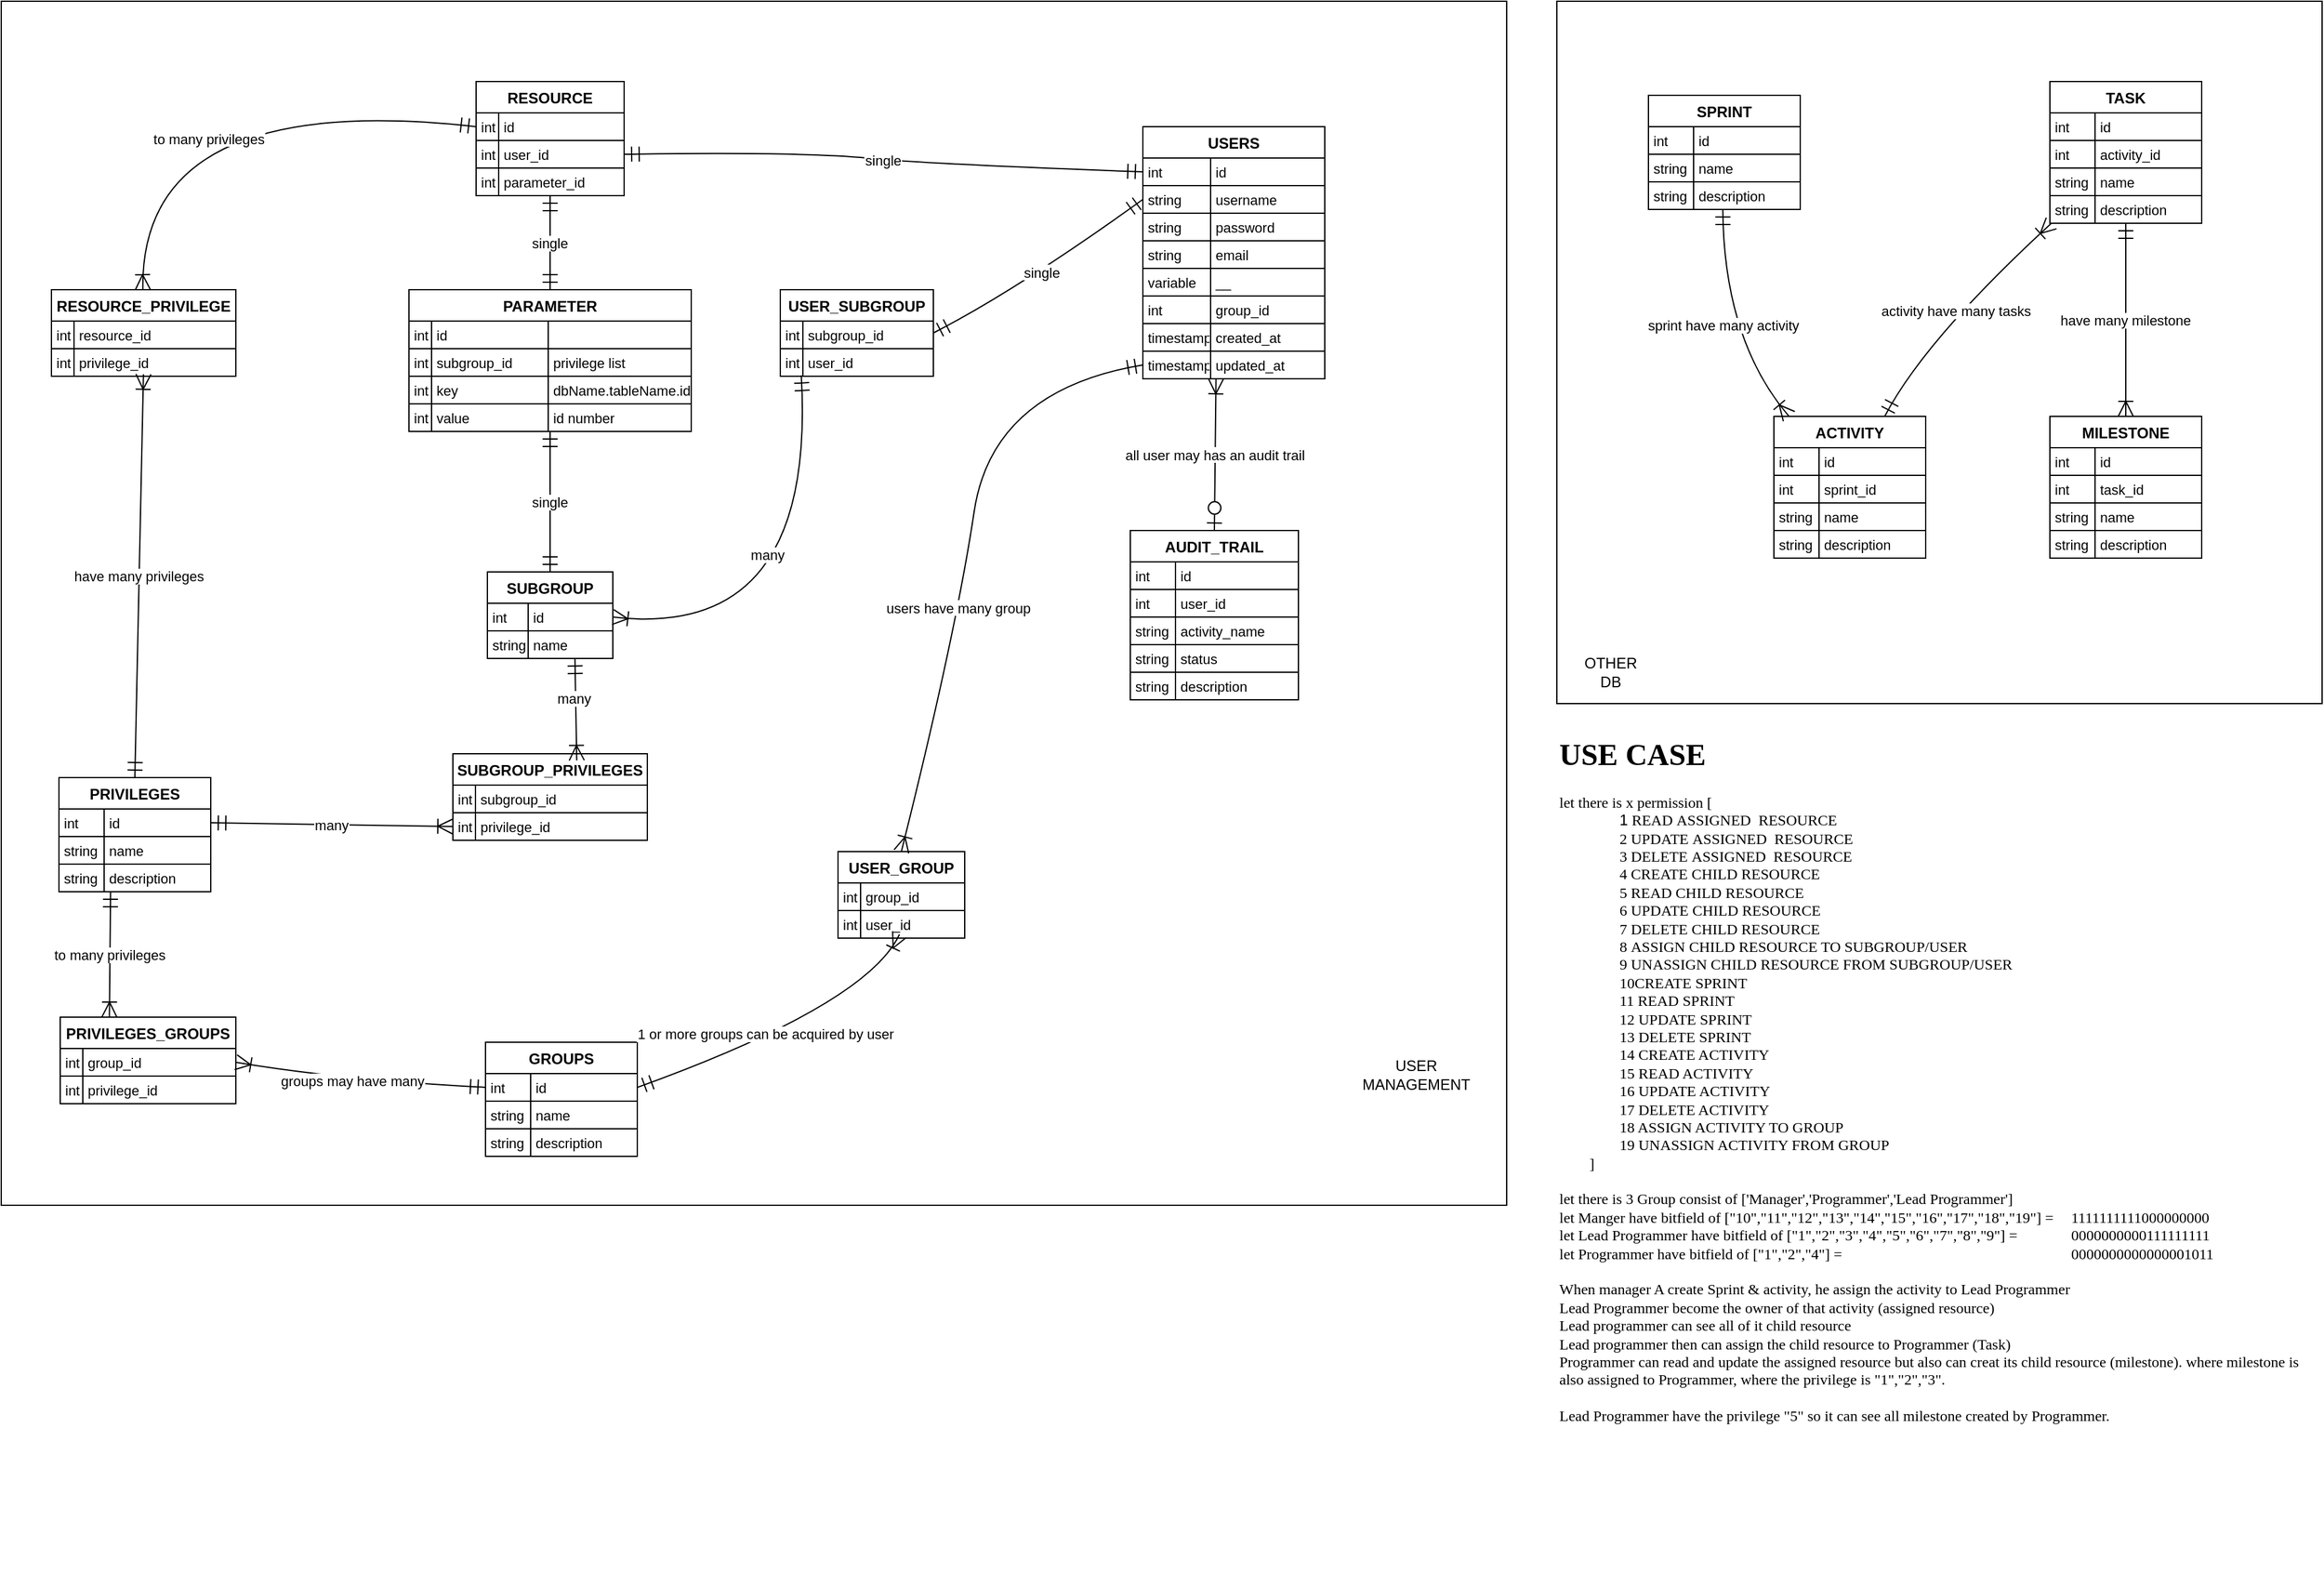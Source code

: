 <mxfile version="24.7.17">
  <diagram name="Page-1" id="a_vkdlcKbZujeXEcBxAx">
    <mxGraphModel dx="2074" dy="769" grid="1" gridSize="10" guides="1" tooltips="1" connect="1" arrows="1" fold="1" page="1" pageScale="1" pageWidth="827" pageHeight="1169" math="0" shadow="0">
      <root>
        <mxCell id="0" />
        <mxCell id="1" parent="0" />
        <mxCell id="CAzsDrQhzYgR_1otZYQ5-173" value="" style="rounded=0;whiteSpace=wrap;html=1;" vertex="1" parent="1">
          <mxGeometry x="-250" width="1200" height="960" as="geometry" />
        </mxCell>
        <mxCell id="CAzsDrQhzYgR_1otZYQ5-171" value="" style="rounded=0;whiteSpace=wrap;html=1;" vertex="1" parent="1">
          <mxGeometry x="990" width="610" height="560" as="geometry" />
        </mxCell>
        <mxCell id="CAzsDrQhzYgR_1otZYQ5-1" value="USERS" style="shape=table;startSize=25;container=1;collapsible=0;childLayout=tableLayout;fixedRows=1;rowLines=1;fontStyle=1;align=center;resizeLast=1;" vertex="1" parent="1">
          <mxGeometry x="660" y="100" width="145" height="201" as="geometry" />
        </mxCell>
        <mxCell id="CAzsDrQhzYgR_1otZYQ5-2" style="shape=tableRow;horizontal=0;startSize=0;swimlaneHead=0;swimlaneBody=0;fillColor=none;collapsible=0;dropTarget=0;points=[[0,0.5],[1,0.5]];portConstraint=eastwest;top=0;left=0;right=0;bottom=0;" vertex="1" parent="CAzsDrQhzYgR_1otZYQ5-1">
          <mxGeometry y="25" width="145" height="22" as="geometry" />
        </mxCell>
        <mxCell id="CAzsDrQhzYgR_1otZYQ5-3" value="int" style="shape=partialRectangle;connectable=0;fillColor=none;top=0;left=0;bottom=0;right=0;align=left;spacingLeft=2;overflow=hidden;fontSize=11;" vertex="1" parent="CAzsDrQhzYgR_1otZYQ5-2">
          <mxGeometry width="54" height="22" as="geometry">
            <mxRectangle width="54" height="22" as="alternateBounds" />
          </mxGeometry>
        </mxCell>
        <mxCell id="CAzsDrQhzYgR_1otZYQ5-4" value="id" style="shape=partialRectangle;connectable=0;fillColor=none;top=0;left=0;bottom=0;right=0;align=left;spacingLeft=2;overflow=hidden;fontSize=11;" vertex="1" parent="CAzsDrQhzYgR_1otZYQ5-2">
          <mxGeometry x="54" width="91" height="22" as="geometry">
            <mxRectangle width="91" height="22" as="alternateBounds" />
          </mxGeometry>
        </mxCell>
        <mxCell id="CAzsDrQhzYgR_1otZYQ5-5" style="shape=tableRow;horizontal=0;startSize=0;swimlaneHead=0;swimlaneBody=0;fillColor=none;collapsible=0;dropTarget=0;points=[[0,0.5],[1,0.5]];portConstraint=eastwest;top=0;left=0;right=0;bottom=0;" vertex="1" parent="CAzsDrQhzYgR_1otZYQ5-1">
          <mxGeometry y="47" width="145" height="22" as="geometry" />
        </mxCell>
        <mxCell id="CAzsDrQhzYgR_1otZYQ5-6" value="string" style="shape=partialRectangle;connectable=0;fillColor=none;top=0;left=0;bottom=0;right=0;align=left;spacingLeft=2;overflow=hidden;fontSize=11;" vertex="1" parent="CAzsDrQhzYgR_1otZYQ5-5">
          <mxGeometry width="54" height="22" as="geometry">
            <mxRectangle width="54" height="22" as="alternateBounds" />
          </mxGeometry>
        </mxCell>
        <mxCell id="CAzsDrQhzYgR_1otZYQ5-7" value="username" style="shape=partialRectangle;connectable=0;fillColor=none;top=0;left=0;bottom=0;right=0;align=left;spacingLeft=2;overflow=hidden;fontSize=11;" vertex="1" parent="CAzsDrQhzYgR_1otZYQ5-5">
          <mxGeometry x="54" width="91" height="22" as="geometry">
            <mxRectangle width="91" height="22" as="alternateBounds" />
          </mxGeometry>
        </mxCell>
        <mxCell id="CAzsDrQhzYgR_1otZYQ5-8" style="shape=tableRow;horizontal=0;startSize=0;swimlaneHead=0;swimlaneBody=0;fillColor=none;collapsible=0;dropTarget=0;points=[[0,0.5],[1,0.5]];portConstraint=eastwest;top=0;left=0;right=0;bottom=0;" vertex="1" parent="CAzsDrQhzYgR_1otZYQ5-1">
          <mxGeometry y="69" width="145" height="22" as="geometry" />
        </mxCell>
        <mxCell id="CAzsDrQhzYgR_1otZYQ5-9" value="string" style="shape=partialRectangle;connectable=0;fillColor=none;top=0;left=0;bottom=0;right=0;align=left;spacingLeft=2;overflow=hidden;fontSize=11;" vertex="1" parent="CAzsDrQhzYgR_1otZYQ5-8">
          <mxGeometry width="54" height="22" as="geometry">
            <mxRectangle width="54" height="22" as="alternateBounds" />
          </mxGeometry>
        </mxCell>
        <mxCell id="CAzsDrQhzYgR_1otZYQ5-10" value="password" style="shape=partialRectangle;connectable=0;fillColor=none;top=0;left=0;bottom=0;right=0;align=left;spacingLeft=2;overflow=hidden;fontSize=11;" vertex="1" parent="CAzsDrQhzYgR_1otZYQ5-8">
          <mxGeometry x="54" width="91" height="22" as="geometry">
            <mxRectangle width="91" height="22" as="alternateBounds" />
          </mxGeometry>
        </mxCell>
        <mxCell id="CAzsDrQhzYgR_1otZYQ5-11" style="shape=tableRow;horizontal=0;startSize=0;swimlaneHead=0;swimlaneBody=0;fillColor=none;collapsible=0;dropTarget=0;points=[[0,0.5],[1,0.5]];portConstraint=eastwest;top=0;left=0;right=0;bottom=0;" vertex="1" parent="CAzsDrQhzYgR_1otZYQ5-1">
          <mxGeometry y="91" width="145" height="22" as="geometry" />
        </mxCell>
        <mxCell id="CAzsDrQhzYgR_1otZYQ5-12" value="string" style="shape=partialRectangle;connectable=0;fillColor=none;top=0;left=0;bottom=0;right=0;align=left;spacingLeft=2;overflow=hidden;fontSize=11;" vertex="1" parent="CAzsDrQhzYgR_1otZYQ5-11">
          <mxGeometry width="54" height="22" as="geometry">
            <mxRectangle width="54" height="22" as="alternateBounds" />
          </mxGeometry>
        </mxCell>
        <mxCell id="CAzsDrQhzYgR_1otZYQ5-13" value="email" style="shape=partialRectangle;connectable=0;fillColor=none;top=0;left=0;bottom=0;right=0;align=left;spacingLeft=2;overflow=hidden;fontSize=11;" vertex="1" parent="CAzsDrQhzYgR_1otZYQ5-11">
          <mxGeometry x="54" width="91" height="22" as="geometry">
            <mxRectangle width="91" height="22" as="alternateBounds" />
          </mxGeometry>
        </mxCell>
        <mxCell id="CAzsDrQhzYgR_1otZYQ5-14" style="shape=tableRow;horizontal=0;startSize=0;swimlaneHead=0;swimlaneBody=0;fillColor=none;collapsible=0;dropTarget=0;points=[[0,0.5],[1,0.5]];portConstraint=eastwest;top=0;left=0;right=0;bottom=0;" vertex="1" parent="CAzsDrQhzYgR_1otZYQ5-1">
          <mxGeometry y="113" width="145" height="22" as="geometry" />
        </mxCell>
        <mxCell id="CAzsDrQhzYgR_1otZYQ5-15" value="variable" style="shape=partialRectangle;connectable=0;fillColor=none;top=0;left=0;bottom=0;right=0;align=left;spacingLeft=2;overflow=hidden;fontSize=11;" vertex="1" parent="CAzsDrQhzYgR_1otZYQ5-14">
          <mxGeometry width="54" height="22" as="geometry">
            <mxRectangle width="54" height="22" as="alternateBounds" />
          </mxGeometry>
        </mxCell>
        <mxCell id="CAzsDrQhzYgR_1otZYQ5-16" value="__" style="shape=partialRectangle;connectable=0;fillColor=none;top=0;left=0;bottom=0;right=0;align=left;spacingLeft=2;overflow=hidden;fontSize=11;" vertex="1" parent="CAzsDrQhzYgR_1otZYQ5-14">
          <mxGeometry x="54" width="91" height="22" as="geometry">
            <mxRectangle width="91" height="22" as="alternateBounds" />
          </mxGeometry>
        </mxCell>
        <mxCell id="CAzsDrQhzYgR_1otZYQ5-17" style="shape=tableRow;horizontal=0;startSize=0;swimlaneHead=0;swimlaneBody=0;fillColor=none;collapsible=0;dropTarget=0;points=[[0,0.5],[1,0.5]];portConstraint=eastwest;top=0;left=0;right=0;bottom=0;" vertex="1" parent="CAzsDrQhzYgR_1otZYQ5-1">
          <mxGeometry y="135" width="145" height="22" as="geometry" />
        </mxCell>
        <mxCell id="CAzsDrQhzYgR_1otZYQ5-18" value="int" style="shape=partialRectangle;connectable=0;fillColor=none;top=0;left=0;bottom=0;right=0;align=left;spacingLeft=2;overflow=hidden;fontSize=11;" vertex="1" parent="CAzsDrQhzYgR_1otZYQ5-17">
          <mxGeometry width="54" height="22" as="geometry">
            <mxRectangle width="54" height="22" as="alternateBounds" />
          </mxGeometry>
        </mxCell>
        <mxCell id="CAzsDrQhzYgR_1otZYQ5-19" value="group_id" style="shape=partialRectangle;connectable=0;fillColor=none;top=0;left=0;bottom=0;right=0;align=left;spacingLeft=2;overflow=hidden;fontSize=11;" vertex="1" parent="CAzsDrQhzYgR_1otZYQ5-17">
          <mxGeometry x="54" width="91" height="22" as="geometry">
            <mxRectangle width="91" height="22" as="alternateBounds" />
          </mxGeometry>
        </mxCell>
        <mxCell id="CAzsDrQhzYgR_1otZYQ5-20" style="shape=tableRow;horizontal=0;startSize=0;swimlaneHead=0;swimlaneBody=0;fillColor=none;collapsible=0;dropTarget=0;points=[[0,0.5],[1,0.5]];portConstraint=eastwest;top=0;left=0;right=0;bottom=0;" vertex="1" parent="CAzsDrQhzYgR_1otZYQ5-1">
          <mxGeometry y="157" width="145" height="22" as="geometry" />
        </mxCell>
        <mxCell id="CAzsDrQhzYgR_1otZYQ5-21" value="timestamp" style="shape=partialRectangle;connectable=0;fillColor=none;top=0;left=0;bottom=0;right=0;align=left;spacingLeft=2;overflow=hidden;fontSize=11;" vertex="1" parent="CAzsDrQhzYgR_1otZYQ5-20">
          <mxGeometry width="54" height="22" as="geometry">
            <mxRectangle width="54" height="22" as="alternateBounds" />
          </mxGeometry>
        </mxCell>
        <mxCell id="CAzsDrQhzYgR_1otZYQ5-22" value="created_at" style="shape=partialRectangle;connectable=0;fillColor=none;top=0;left=0;bottom=0;right=0;align=left;spacingLeft=2;overflow=hidden;fontSize=11;" vertex="1" parent="CAzsDrQhzYgR_1otZYQ5-20">
          <mxGeometry x="54" width="91" height="22" as="geometry">
            <mxRectangle width="91" height="22" as="alternateBounds" />
          </mxGeometry>
        </mxCell>
        <mxCell id="CAzsDrQhzYgR_1otZYQ5-23" style="shape=tableRow;horizontal=0;startSize=0;swimlaneHead=0;swimlaneBody=0;fillColor=none;collapsible=0;dropTarget=0;points=[[0,0.5],[1,0.5]];portConstraint=eastwest;top=0;left=0;right=0;bottom=0;" vertex="1" parent="CAzsDrQhzYgR_1otZYQ5-1">
          <mxGeometry y="179" width="145" height="22" as="geometry" />
        </mxCell>
        <mxCell id="CAzsDrQhzYgR_1otZYQ5-24" value="timestamp" style="shape=partialRectangle;connectable=0;fillColor=none;top=0;left=0;bottom=0;right=0;align=left;spacingLeft=2;overflow=hidden;fontSize=11;" vertex="1" parent="CAzsDrQhzYgR_1otZYQ5-23">
          <mxGeometry width="54" height="22" as="geometry">
            <mxRectangle width="54" height="22" as="alternateBounds" />
          </mxGeometry>
        </mxCell>
        <mxCell id="CAzsDrQhzYgR_1otZYQ5-25" value="updated_at" style="shape=partialRectangle;connectable=0;fillColor=none;top=0;left=0;bottom=0;right=0;align=left;spacingLeft=2;overflow=hidden;fontSize=11;" vertex="1" parent="CAzsDrQhzYgR_1otZYQ5-23">
          <mxGeometry x="54" width="91" height="22" as="geometry">
            <mxRectangle width="91" height="22" as="alternateBounds" />
          </mxGeometry>
        </mxCell>
        <mxCell id="CAzsDrQhzYgR_1otZYQ5-26" value="PRIVILEGES" style="shape=table;startSize=25;container=1;collapsible=0;childLayout=tableLayout;fixedRows=1;rowLines=1;fontStyle=1;align=center;resizeLast=1;" vertex="1" parent="1">
          <mxGeometry x="-204" y="619" width="121" height="91" as="geometry" />
        </mxCell>
        <mxCell id="CAzsDrQhzYgR_1otZYQ5-27" style="shape=tableRow;horizontal=0;startSize=0;swimlaneHead=0;swimlaneBody=0;fillColor=none;collapsible=0;dropTarget=0;points=[[0,0.5],[1,0.5]];portConstraint=eastwest;top=0;left=0;right=0;bottom=0;" vertex="1" parent="CAzsDrQhzYgR_1otZYQ5-26">
          <mxGeometry y="25" width="121" height="22" as="geometry" />
        </mxCell>
        <mxCell id="CAzsDrQhzYgR_1otZYQ5-28" value="int" style="shape=partialRectangle;connectable=0;fillColor=none;top=0;left=0;bottom=0;right=0;align=left;spacingLeft=2;overflow=hidden;fontSize=11;" vertex="1" parent="CAzsDrQhzYgR_1otZYQ5-27">
          <mxGeometry width="36" height="22" as="geometry">
            <mxRectangle width="36" height="22" as="alternateBounds" />
          </mxGeometry>
        </mxCell>
        <mxCell id="CAzsDrQhzYgR_1otZYQ5-29" value="id" style="shape=partialRectangle;connectable=0;fillColor=none;top=0;left=0;bottom=0;right=0;align=left;spacingLeft=2;overflow=hidden;fontSize=11;" vertex="1" parent="CAzsDrQhzYgR_1otZYQ5-27">
          <mxGeometry x="36" width="85" height="22" as="geometry">
            <mxRectangle width="85" height="22" as="alternateBounds" />
          </mxGeometry>
        </mxCell>
        <mxCell id="CAzsDrQhzYgR_1otZYQ5-30" style="shape=tableRow;horizontal=0;startSize=0;swimlaneHead=0;swimlaneBody=0;fillColor=none;collapsible=0;dropTarget=0;points=[[0,0.5],[1,0.5]];portConstraint=eastwest;top=0;left=0;right=0;bottom=0;" vertex="1" parent="CAzsDrQhzYgR_1otZYQ5-26">
          <mxGeometry y="47" width="121" height="22" as="geometry" />
        </mxCell>
        <mxCell id="CAzsDrQhzYgR_1otZYQ5-31" value="string" style="shape=partialRectangle;connectable=0;fillColor=none;top=0;left=0;bottom=0;right=0;align=left;spacingLeft=2;overflow=hidden;fontSize=11;" vertex="1" parent="CAzsDrQhzYgR_1otZYQ5-30">
          <mxGeometry width="36" height="22" as="geometry">
            <mxRectangle width="36" height="22" as="alternateBounds" />
          </mxGeometry>
        </mxCell>
        <mxCell id="CAzsDrQhzYgR_1otZYQ5-32" value="name" style="shape=partialRectangle;connectable=0;fillColor=none;top=0;left=0;bottom=0;right=0;align=left;spacingLeft=2;overflow=hidden;fontSize=11;" vertex="1" parent="CAzsDrQhzYgR_1otZYQ5-30">
          <mxGeometry x="36" width="85" height="22" as="geometry">
            <mxRectangle width="85" height="22" as="alternateBounds" />
          </mxGeometry>
        </mxCell>
        <mxCell id="CAzsDrQhzYgR_1otZYQ5-33" style="shape=tableRow;horizontal=0;startSize=0;swimlaneHead=0;swimlaneBody=0;fillColor=none;collapsible=0;dropTarget=0;points=[[0,0.5],[1,0.5]];portConstraint=eastwest;top=0;left=0;right=0;bottom=0;" vertex="1" parent="CAzsDrQhzYgR_1otZYQ5-26">
          <mxGeometry y="69" width="121" height="22" as="geometry" />
        </mxCell>
        <mxCell id="CAzsDrQhzYgR_1otZYQ5-34" value="string" style="shape=partialRectangle;connectable=0;fillColor=none;top=0;left=0;bottom=0;right=0;align=left;spacingLeft=2;overflow=hidden;fontSize=11;" vertex="1" parent="CAzsDrQhzYgR_1otZYQ5-33">
          <mxGeometry width="36" height="22" as="geometry">
            <mxRectangle width="36" height="22" as="alternateBounds" />
          </mxGeometry>
        </mxCell>
        <mxCell id="CAzsDrQhzYgR_1otZYQ5-35" value="description" style="shape=partialRectangle;connectable=0;fillColor=none;top=0;left=0;bottom=0;right=0;align=left;spacingLeft=2;overflow=hidden;fontSize=11;" vertex="1" parent="CAzsDrQhzYgR_1otZYQ5-33">
          <mxGeometry x="36" width="85" height="22" as="geometry">
            <mxRectangle width="85" height="22" as="alternateBounds" />
          </mxGeometry>
        </mxCell>
        <mxCell id="CAzsDrQhzYgR_1otZYQ5-36" value="PRIVILEGES_GROUPS" style="shape=table;startSize=25;container=1;collapsible=0;childLayout=tableLayout;fixedRows=1;rowLines=1;fontStyle=1;align=center;resizeLast=1;" vertex="1" parent="1">
          <mxGeometry x="-203" y="810" width="140" height="69" as="geometry" />
        </mxCell>
        <mxCell id="CAzsDrQhzYgR_1otZYQ5-37" style="shape=tableRow;horizontal=0;startSize=0;swimlaneHead=0;swimlaneBody=0;fillColor=none;collapsible=0;dropTarget=0;points=[[0,0.5],[1,0.5]];portConstraint=eastwest;top=0;left=0;right=0;bottom=0;" vertex="1" parent="CAzsDrQhzYgR_1otZYQ5-36">
          <mxGeometry y="25" width="140" height="22" as="geometry" />
        </mxCell>
        <mxCell id="CAzsDrQhzYgR_1otZYQ5-38" value="int" style="shape=partialRectangle;connectable=0;fillColor=none;top=0;left=0;bottom=0;right=0;align=left;spacingLeft=2;overflow=hidden;fontSize=11;" vertex="1" parent="CAzsDrQhzYgR_1otZYQ5-37">
          <mxGeometry width="18" height="22" as="geometry">
            <mxRectangle width="18" height="22" as="alternateBounds" />
          </mxGeometry>
        </mxCell>
        <mxCell id="CAzsDrQhzYgR_1otZYQ5-39" value="group_id" style="shape=partialRectangle;connectable=0;fillColor=none;top=0;left=0;bottom=0;right=0;align=left;spacingLeft=2;overflow=hidden;fontSize=11;" vertex="1" parent="CAzsDrQhzYgR_1otZYQ5-37">
          <mxGeometry x="18" width="122" height="22" as="geometry">
            <mxRectangle width="122" height="22" as="alternateBounds" />
          </mxGeometry>
        </mxCell>
        <mxCell id="CAzsDrQhzYgR_1otZYQ5-40" style="shape=tableRow;horizontal=0;startSize=0;swimlaneHead=0;swimlaneBody=0;fillColor=none;collapsible=0;dropTarget=0;points=[[0,0.5],[1,0.5]];portConstraint=eastwest;top=0;left=0;right=0;bottom=0;" vertex="1" parent="CAzsDrQhzYgR_1otZYQ5-36">
          <mxGeometry y="47" width="140" height="22" as="geometry" />
        </mxCell>
        <mxCell id="CAzsDrQhzYgR_1otZYQ5-41" value="int" style="shape=partialRectangle;connectable=0;fillColor=none;top=0;left=0;bottom=0;right=0;align=left;spacingLeft=2;overflow=hidden;fontSize=11;" vertex="1" parent="CAzsDrQhzYgR_1otZYQ5-40">
          <mxGeometry width="18" height="22" as="geometry">
            <mxRectangle width="18" height="22" as="alternateBounds" />
          </mxGeometry>
        </mxCell>
        <mxCell id="CAzsDrQhzYgR_1otZYQ5-42" value="privilege_id" style="shape=partialRectangle;connectable=0;fillColor=none;top=0;left=0;bottom=0;right=0;align=left;spacingLeft=2;overflow=hidden;fontSize=11;" vertex="1" parent="CAzsDrQhzYgR_1otZYQ5-40">
          <mxGeometry x="18" width="122" height="22" as="geometry">
            <mxRectangle width="122" height="22" as="alternateBounds" />
          </mxGeometry>
        </mxCell>
        <mxCell id="CAzsDrQhzYgR_1otZYQ5-43" value="GROUPS" style="shape=table;startSize=25;container=1;collapsible=0;childLayout=tableLayout;fixedRows=1;rowLines=1;fontStyle=1;align=center;resizeLast=1;" vertex="1" parent="1">
          <mxGeometry x="136" y="830" width="121" height="91" as="geometry" />
        </mxCell>
        <mxCell id="CAzsDrQhzYgR_1otZYQ5-44" style="shape=tableRow;horizontal=0;startSize=0;swimlaneHead=0;swimlaneBody=0;fillColor=none;collapsible=0;dropTarget=0;points=[[0,0.5],[1,0.5]];portConstraint=eastwest;top=0;left=0;right=0;bottom=0;" vertex="1" parent="CAzsDrQhzYgR_1otZYQ5-43">
          <mxGeometry y="25" width="121" height="22" as="geometry" />
        </mxCell>
        <mxCell id="CAzsDrQhzYgR_1otZYQ5-45" value="int" style="shape=partialRectangle;connectable=0;fillColor=none;top=0;left=0;bottom=0;right=0;align=left;spacingLeft=2;overflow=hidden;fontSize=11;" vertex="1" parent="CAzsDrQhzYgR_1otZYQ5-44">
          <mxGeometry width="36" height="22" as="geometry">
            <mxRectangle width="36" height="22" as="alternateBounds" />
          </mxGeometry>
        </mxCell>
        <mxCell id="CAzsDrQhzYgR_1otZYQ5-46" value="id" style="shape=partialRectangle;connectable=0;fillColor=none;top=0;left=0;bottom=0;right=0;align=left;spacingLeft=2;overflow=hidden;fontSize=11;" vertex="1" parent="CAzsDrQhzYgR_1otZYQ5-44">
          <mxGeometry x="36" width="85" height="22" as="geometry">
            <mxRectangle width="85" height="22" as="alternateBounds" />
          </mxGeometry>
        </mxCell>
        <mxCell id="CAzsDrQhzYgR_1otZYQ5-47" style="shape=tableRow;horizontal=0;startSize=0;swimlaneHead=0;swimlaneBody=0;fillColor=none;collapsible=0;dropTarget=0;points=[[0,0.5],[1,0.5]];portConstraint=eastwest;top=0;left=0;right=0;bottom=0;" vertex="1" parent="CAzsDrQhzYgR_1otZYQ5-43">
          <mxGeometry y="47" width="121" height="22" as="geometry" />
        </mxCell>
        <mxCell id="CAzsDrQhzYgR_1otZYQ5-48" value="string" style="shape=partialRectangle;connectable=0;fillColor=none;top=0;left=0;bottom=0;right=0;align=left;spacingLeft=2;overflow=hidden;fontSize=11;" vertex="1" parent="CAzsDrQhzYgR_1otZYQ5-47">
          <mxGeometry width="36" height="22" as="geometry">
            <mxRectangle width="36" height="22" as="alternateBounds" />
          </mxGeometry>
        </mxCell>
        <mxCell id="CAzsDrQhzYgR_1otZYQ5-49" value="name" style="shape=partialRectangle;connectable=0;fillColor=none;top=0;left=0;bottom=0;right=0;align=left;spacingLeft=2;overflow=hidden;fontSize=11;" vertex="1" parent="CAzsDrQhzYgR_1otZYQ5-47">
          <mxGeometry x="36" width="85" height="22" as="geometry">
            <mxRectangle width="85" height="22" as="alternateBounds" />
          </mxGeometry>
        </mxCell>
        <mxCell id="CAzsDrQhzYgR_1otZYQ5-50" style="shape=tableRow;horizontal=0;startSize=0;swimlaneHead=0;swimlaneBody=0;fillColor=none;collapsible=0;dropTarget=0;points=[[0,0.5],[1,0.5]];portConstraint=eastwest;top=0;left=0;right=0;bottom=0;" vertex="1" parent="CAzsDrQhzYgR_1otZYQ5-43">
          <mxGeometry y="69" width="121" height="22" as="geometry" />
        </mxCell>
        <mxCell id="CAzsDrQhzYgR_1otZYQ5-51" value="string" style="shape=partialRectangle;connectable=0;fillColor=none;top=0;left=0;bottom=0;right=0;align=left;spacingLeft=2;overflow=hidden;fontSize=11;" vertex="1" parent="CAzsDrQhzYgR_1otZYQ5-50">
          <mxGeometry width="36" height="22" as="geometry">
            <mxRectangle width="36" height="22" as="alternateBounds" />
          </mxGeometry>
        </mxCell>
        <mxCell id="CAzsDrQhzYgR_1otZYQ5-52" value="description" style="shape=partialRectangle;connectable=0;fillColor=none;top=0;left=0;bottom=0;right=0;align=left;spacingLeft=2;overflow=hidden;fontSize=11;" vertex="1" parent="CAzsDrQhzYgR_1otZYQ5-50">
          <mxGeometry x="36" width="85" height="22" as="geometry">
            <mxRectangle width="85" height="22" as="alternateBounds" />
          </mxGeometry>
        </mxCell>
        <mxCell id="CAzsDrQhzYgR_1otZYQ5-53" value="USER_GROUP" style="shape=table;startSize=25;container=1;collapsible=0;childLayout=tableLayout;fixedRows=1;rowLines=1;fontStyle=1;align=center;resizeLast=1;" vertex="1" parent="1">
          <mxGeometry x="417" y="678" width="101" height="69" as="geometry" />
        </mxCell>
        <mxCell id="CAzsDrQhzYgR_1otZYQ5-54" style="shape=tableRow;horizontal=0;startSize=0;swimlaneHead=0;swimlaneBody=0;fillColor=none;collapsible=0;dropTarget=0;points=[[0,0.5],[1,0.5]];portConstraint=eastwest;top=0;left=0;right=0;bottom=0;" vertex="1" parent="CAzsDrQhzYgR_1otZYQ5-53">
          <mxGeometry y="25" width="101" height="22" as="geometry" />
        </mxCell>
        <mxCell id="CAzsDrQhzYgR_1otZYQ5-55" value="int" style="shape=partialRectangle;connectable=0;fillColor=none;top=0;left=0;bottom=0;right=0;align=left;spacingLeft=2;overflow=hidden;fontSize=11;" vertex="1" parent="CAzsDrQhzYgR_1otZYQ5-54">
          <mxGeometry width="18" height="22" as="geometry">
            <mxRectangle width="18" height="22" as="alternateBounds" />
          </mxGeometry>
        </mxCell>
        <mxCell id="CAzsDrQhzYgR_1otZYQ5-56" value="group_id" style="shape=partialRectangle;connectable=0;fillColor=none;top=0;left=0;bottom=0;right=0;align=left;spacingLeft=2;overflow=hidden;fontSize=11;" vertex="1" parent="CAzsDrQhzYgR_1otZYQ5-54">
          <mxGeometry x="18" width="83" height="22" as="geometry">
            <mxRectangle width="83" height="22" as="alternateBounds" />
          </mxGeometry>
        </mxCell>
        <mxCell id="CAzsDrQhzYgR_1otZYQ5-57" style="shape=tableRow;horizontal=0;startSize=0;swimlaneHead=0;swimlaneBody=0;fillColor=none;collapsible=0;dropTarget=0;points=[[0,0.5],[1,0.5]];portConstraint=eastwest;top=0;left=0;right=0;bottom=0;" vertex="1" parent="CAzsDrQhzYgR_1otZYQ5-53">
          <mxGeometry y="47" width="101" height="22" as="geometry" />
        </mxCell>
        <mxCell id="CAzsDrQhzYgR_1otZYQ5-58" value="int" style="shape=partialRectangle;connectable=0;fillColor=none;top=0;left=0;bottom=0;right=0;align=left;spacingLeft=2;overflow=hidden;fontSize=11;" vertex="1" parent="CAzsDrQhzYgR_1otZYQ5-57">
          <mxGeometry width="18" height="22" as="geometry">
            <mxRectangle width="18" height="22" as="alternateBounds" />
          </mxGeometry>
        </mxCell>
        <mxCell id="CAzsDrQhzYgR_1otZYQ5-59" value="user_id" style="shape=partialRectangle;connectable=0;fillColor=none;top=0;left=0;bottom=0;right=0;align=left;spacingLeft=2;overflow=hidden;fontSize=11;" vertex="1" parent="CAzsDrQhzYgR_1otZYQ5-57">
          <mxGeometry x="18" width="83" height="22" as="geometry">
            <mxRectangle width="83" height="22" as="alternateBounds" />
          </mxGeometry>
        </mxCell>
        <mxCell id="CAzsDrQhzYgR_1otZYQ5-60" value="AUDIT_TRAIL" style="shape=table;startSize=25;container=1;collapsible=0;childLayout=tableLayout;fixedRows=1;rowLines=1;fontStyle=1;align=center;resizeLast=1;" vertex="1" parent="1">
          <mxGeometry x="650" y="422" width="134" height="135" as="geometry" />
        </mxCell>
        <mxCell id="CAzsDrQhzYgR_1otZYQ5-61" style="shape=tableRow;horizontal=0;startSize=0;swimlaneHead=0;swimlaneBody=0;fillColor=none;collapsible=0;dropTarget=0;points=[[0,0.5],[1,0.5]];portConstraint=eastwest;top=0;left=0;right=0;bottom=0;" vertex="1" parent="CAzsDrQhzYgR_1otZYQ5-60">
          <mxGeometry y="25" width="134" height="22" as="geometry" />
        </mxCell>
        <mxCell id="CAzsDrQhzYgR_1otZYQ5-62" value="int" style="shape=partialRectangle;connectable=0;fillColor=none;top=0;left=0;bottom=0;right=0;align=left;spacingLeft=2;overflow=hidden;fontSize=11;" vertex="1" parent="CAzsDrQhzYgR_1otZYQ5-61">
          <mxGeometry width="36" height="22" as="geometry">
            <mxRectangle width="36" height="22" as="alternateBounds" />
          </mxGeometry>
        </mxCell>
        <mxCell id="CAzsDrQhzYgR_1otZYQ5-63" value="id" style="shape=partialRectangle;connectable=0;fillColor=none;top=0;left=0;bottom=0;right=0;align=left;spacingLeft=2;overflow=hidden;fontSize=11;" vertex="1" parent="CAzsDrQhzYgR_1otZYQ5-61">
          <mxGeometry x="36" width="98" height="22" as="geometry">
            <mxRectangle width="98" height="22" as="alternateBounds" />
          </mxGeometry>
        </mxCell>
        <mxCell id="CAzsDrQhzYgR_1otZYQ5-64" style="shape=tableRow;horizontal=0;startSize=0;swimlaneHead=0;swimlaneBody=0;fillColor=none;collapsible=0;dropTarget=0;points=[[0,0.5],[1,0.5]];portConstraint=eastwest;top=0;left=0;right=0;bottom=0;" vertex="1" parent="CAzsDrQhzYgR_1otZYQ5-60">
          <mxGeometry y="47" width="134" height="22" as="geometry" />
        </mxCell>
        <mxCell id="CAzsDrQhzYgR_1otZYQ5-65" value="int" style="shape=partialRectangle;connectable=0;fillColor=none;top=0;left=0;bottom=0;right=0;align=left;spacingLeft=2;overflow=hidden;fontSize=11;" vertex="1" parent="CAzsDrQhzYgR_1otZYQ5-64">
          <mxGeometry width="36" height="22" as="geometry">
            <mxRectangle width="36" height="22" as="alternateBounds" />
          </mxGeometry>
        </mxCell>
        <mxCell id="CAzsDrQhzYgR_1otZYQ5-66" value="user_id" style="shape=partialRectangle;connectable=0;fillColor=none;top=0;left=0;bottom=0;right=0;align=left;spacingLeft=2;overflow=hidden;fontSize=11;" vertex="1" parent="CAzsDrQhzYgR_1otZYQ5-64">
          <mxGeometry x="36" width="98" height="22" as="geometry">
            <mxRectangle width="98" height="22" as="alternateBounds" />
          </mxGeometry>
        </mxCell>
        <mxCell id="CAzsDrQhzYgR_1otZYQ5-67" style="shape=tableRow;horizontal=0;startSize=0;swimlaneHead=0;swimlaneBody=0;fillColor=none;collapsible=0;dropTarget=0;points=[[0,0.5],[1,0.5]];portConstraint=eastwest;top=0;left=0;right=0;bottom=0;" vertex="1" parent="CAzsDrQhzYgR_1otZYQ5-60">
          <mxGeometry y="69" width="134" height="22" as="geometry" />
        </mxCell>
        <mxCell id="CAzsDrQhzYgR_1otZYQ5-68" value="string" style="shape=partialRectangle;connectable=0;fillColor=none;top=0;left=0;bottom=0;right=0;align=left;spacingLeft=2;overflow=hidden;fontSize=11;" vertex="1" parent="CAzsDrQhzYgR_1otZYQ5-67">
          <mxGeometry width="36" height="22" as="geometry">
            <mxRectangle width="36" height="22" as="alternateBounds" />
          </mxGeometry>
        </mxCell>
        <mxCell id="CAzsDrQhzYgR_1otZYQ5-69" value="activity_name" style="shape=partialRectangle;connectable=0;fillColor=none;top=0;left=0;bottom=0;right=0;align=left;spacingLeft=2;overflow=hidden;fontSize=11;" vertex="1" parent="CAzsDrQhzYgR_1otZYQ5-67">
          <mxGeometry x="36" width="98" height="22" as="geometry">
            <mxRectangle width="98" height="22" as="alternateBounds" />
          </mxGeometry>
        </mxCell>
        <mxCell id="CAzsDrQhzYgR_1otZYQ5-70" style="shape=tableRow;horizontal=0;startSize=0;swimlaneHead=0;swimlaneBody=0;fillColor=none;collapsible=0;dropTarget=0;points=[[0,0.5],[1,0.5]];portConstraint=eastwest;top=0;left=0;right=0;bottom=0;" vertex="1" parent="CAzsDrQhzYgR_1otZYQ5-60">
          <mxGeometry y="91" width="134" height="22" as="geometry" />
        </mxCell>
        <mxCell id="CAzsDrQhzYgR_1otZYQ5-71" value="string" style="shape=partialRectangle;connectable=0;fillColor=none;top=0;left=0;bottom=0;right=0;align=left;spacingLeft=2;overflow=hidden;fontSize=11;" vertex="1" parent="CAzsDrQhzYgR_1otZYQ5-70">
          <mxGeometry width="36" height="22" as="geometry">
            <mxRectangle width="36" height="22" as="alternateBounds" />
          </mxGeometry>
        </mxCell>
        <mxCell id="CAzsDrQhzYgR_1otZYQ5-72" value="status" style="shape=partialRectangle;connectable=0;fillColor=none;top=0;left=0;bottom=0;right=0;align=left;spacingLeft=2;overflow=hidden;fontSize=11;" vertex="1" parent="CAzsDrQhzYgR_1otZYQ5-70">
          <mxGeometry x="36" width="98" height="22" as="geometry">
            <mxRectangle width="98" height="22" as="alternateBounds" />
          </mxGeometry>
        </mxCell>
        <mxCell id="CAzsDrQhzYgR_1otZYQ5-73" style="shape=tableRow;horizontal=0;startSize=0;swimlaneHead=0;swimlaneBody=0;fillColor=none;collapsible=0;dropTarget=0;points=[[0,0.5],[1,0.5]];portConstraint=eastwest;top=0;left=0;right=0;bottom=0;" vertex="1" parent="CAzsDrQhzYgR_1otZYQ5-60">
          <mxGeometry y="113" width="134" height="22" as="geometry" />
        </mxCell>
        <mxCell id="CAzsDrQhzYgR_1otZYQ5-74" value="string" style="shape=partialRectangle;connectable=0;fillColor=none;top=0;left=0;bottom=0;right=0;align=left;spacingLeft=2;overflow=hidden;fontSize=11;" vertex="1" parent="CAzsDrQhzYgR_1otZYQ5-73">
          <mxGeometry width="36" height="22" as="geometry">
            <mxRectangle width="36" height="22" as="alternateBounds" />
          </mxGeometry>
        </mxCell>
        <mxCell id="CAzsDrQhzYgR_1otZYQ5-75" value="description" style="shape=partialRectangle;connectable=0;fillColor=none;top=0;left=0;bottom=0;right=0;align=left;spacingLeft=2;overflow=hidden;fontSize=11;" vertex="1" parent="CAzsDrQhzYgR_1otZYQ5-73">
          <mxGeometry x="36" width="98" height="22" as="geometry">
            <mxRectangle width="98" height="22" as="alternateBounds" />
          </mxGeometry>
        </mxCell>
        <mxCell id="CAzsDrQhzYgR_1otZYQ5-76" value="SPRINT" style="shape=table;startSize=25;container=1;collapsible=0;childLayout=tableLayout;fixedRows=1;rowLines=1;fontStyle=1;align=center;resizeLast=1;" vertex="1" parent="1">
          <mxGeometry x="1063" y="75" width="121" height="91" as="geometry" />
        </mxCell>
        <mxCell id="CAzsDrQhzYgR_1otZYQ5-77" style="shape=tableRow;horizontal=0;startSize=0;swimlaneHead=0;swimlaneBody=0;fillColor=none;collapsible=0;dropTarget=0;points=[[0,0.5],[1,0.5]];portConstraint=eastwest;top=0;left=0;right=0;bottom=0;" vertex="1" parent="CAzsDrQhzYgR_1otZYQ5-76">
          <mxGeometry y="25" width="121" height="22" as="geometry" />
        </mxCell>
        <mxCell id="CAzsDrQhzYgR_1otZYQ5-78" value="int" style="shape=partialRectangle;connectable=0;fillColor=none;top=0;left=0;bottom=0;right=0;align=left;spacingLeft=2;overflow=hidden;fontSize=11;" vertex="1" parent="CAzsDrQhzYgR_1otZYQ5-77">
          <mxGeometry width="36" height="22" as="geometry">
            <mxRectangle width="36" height="22" as="alternateBounds" />
          </mxGeometry>
        </mxCell>
        <mxCell id="CAzsDrQhzYgR_1otZYQ5-79" value="id" style="shape=partialRectangle;connectable=0;fillColor=none;top=0;left=0;bottom=0;right=0;align=left;spacingLeft=2;overflow=hidden;fontSize=11;" vertex="1" parent="CAzsDrQhzYgR_1otZYQ5-77">
          <mxGeometry x="36" width="85" height="22" as="geometry">
            <mxRectangle width="85" height="22" as="alternateBounds" />
          </mxGeometry>
        </mxCell>
        <mxCell id="CAzsDrQhzYgR_1otZYQ5-80" style="shape=tableRow;horizontal=0;startSize=0;swimlaneHead=0;swimlaneBody=0;fillColor=none;collapsible=0;dropTarget=0;points=[[0,0.5],[1,0.5]];portConstraint=eastwest;top=0;left=0;right=0;bottom=0;" vertex="1" parent="CAzsDrQhzYgR_1otZYQ5-76">
          <mxGeometry y="47" width="121" height="22" as="geometry" />
        </mxCell>
        <mxCell id="CAzsDrQhzYgR_1otZYQ5-81" value="string" style="shape=partialRectangle;connectable=0;fillColor=none;top=0;left=0;bottom=0;right=0;align=left;spacingLeft=2;overflow=hidden;fontSize=11;" vertex="1" parent="CAzsDrQhzYgR_1otZYQ5-80">
          <mxGeometry width="36" height="22" as="geometry">
            <mxRectangle width="36" height="22" as="alternateBounds" />
          </mxGeometry>
        </mxCell>
        <mxCell id="CAzsDrQhzYgR_1otZYQ5-82" value="name" style="shape=partialRectangle;connectable=0;fillColor=none;top=0;left=0;bottom=0;right=0;align=left;spacingLeft=2;overflow=hidden;fontSize=11;" vertex="1" parent="CAzsDrQhzYgR_1otZYQ5-80">
          <mxGeometry x="36" width="85" height="22" as="geometry">
            <mxRectangle width="85" height="22" as="alternateBounds" />
          </mxGeometry>
        </mxCell>
        <mxCell id="CAzsDrQhzYgR_1otZYQ5-83" style="shape=tableRow;horizontal=0;startSize=0;swimlaneHead=0;swimlaneBody=0;fillColor=none;collapsible=0;dropTarget=0;points=[[0,0.5],[1,0.5]];portConstraint=eastwest;top=0;left=0;right=0;bottom=0;" vertex="1" parent="CAzsDrQhzYgR_1otZYQ5-76">
          <mxGeometry y="69" width="121" height="22" as="geometry" />
        </mxCell>
        <mxCell id="CAzsDrQhzYgR_1otZYQ5-84" value="string" style="shape=partialRectangle;connectable=0;fillColor=none;top=0;left=0;bottom=0;right=0;align=left;spacingLeft=2;overflow=hidden;fontSize=11;" vertex="1" parent="CAzsDrQhzYgR_1otZYQ5-83">
          <mxGeometry width="36" height="22" as="geometry">
            <mxRectangle width="36" height="22" as="alternateBounds" />
          </mxGeometry>
        </mxCell>
        <mxCell id="CAzsDrQhzYgR_1otZYQ5-85" value="description" style="shape=partialRectangle;connectable=0;fillColor=none;top=0;left=0;bottom=0;right=0;align=left;spacingLeft=2;overflow=hidden;fontSize=11;" vertex="1" parent="CAzsDrQhzYgR_1otZYQ5-83">
          <mxGeometry x="36" width="85" height="22" as="geometry">
            <mxRectangle width="85" height="22" as="alternateBounds" />
          </mxGeometry>
        </mxCell>
        <mxCell id="CAzsDrQhzYgR_1otZYQ5-86" value="ACTIVITY" style="shape=table;startSize=25;container=1;collapsible=0;childLayout=tableLayout;fixedRows=1;rowLines=1;fontStyle=1;align=center;resizeLast=1;" vertex="1" parent="1">
          <mxGeometry x="1163" y="331" width="121" height="113" as="geometry" />
        </mxCell>
        <mxCell id="CAzsDrQhzYgR_1otZYQ5-87" style="shape=tableRow;horizontal=0;startSize=0;swimlaneHead=0;swimlaneBody=0;fillColor=none;collapsible=0;dropTarget=0;points=[[0,0.5],[1,0.5]];portConstraint=eastwest;top=0;left=0;right=0;bottom=0;" vertex="1" parent="CAzsDrQhzYgR_1otZYQ5-86">
          <mxGeometry y="25" width="121" height="22" as="geometry" />
        </mxCell>
        <mxCell id="CAzsDrQhzYgR_1otZYQ5-88" value="int" style="shape=partialRectangle;connectable=0;fillColor=none;top=0;left=0;bottom=0;right=0;align=left;spacingLeft=2;overflow=hidden;fontSize=11;" vertex="1" parent="CAzsDrQhzYgR_1otZYQ5-87">
          <mxGeometry width="36" height="22" as="geometry">
            <mxRectangle width="36" height="22" as="alternateBounds" />
          </mxGeometry>
        </mxCell>
        <mxCell id="CAzsDrQhzYgR_1otZYQ5-89" value="id" style="shape=partialRectangle;connectable=0;fillColor=none;top=0;left=0;bottom=0;right=0;align=left;spacingLeft=2;overflow=hidden;fontSize=11;" vertex="1" parent="CAzsDrQhzYgR_1otZYQ5-87">
          <mxGeometry x="36" width="85" height="22" as="geometry">
            <mxRectangle width="85" height="22" as="alternateBounds" />
          </mxGeometry>
        </mxCell>
        <mxCell id="CAzsDrQhzYgR_1otZYQ5-90" style="shape=tableRow;horizontal=0;startSize=0;swimlaneHead=0;swimlaneBody=0;fillColor=none;collapsible=0;dropTarget=0;points=[[0,0.5],[1,0.5]];portConstraint=eastwest;top=0;left=0;right=0;bottom=0;" vertex="1" parent="CAzsDrQhzYgR_1otZYQ5-86">
          <mxGeometry y="47" width="121" height="22" as="geometry" />
        </mxCell>
        <mxCell id="CAzsDrQhzYgR_1otZYQ5-91" value="int" style="shape=partialRectangle;connectable=0;fillColor=none;top=0;left=0;bottom=0;right=0;align=left;spacingLeft=2;overflow=hidden;fontSize=11;" vertex="1" parent="CAzsDrQhzYgR_1otZYQ5-90">
          <mxGeometry width="36" height="22" as="geometry">
            <mxRectangle width="36" height="22" as="alternateBounds" />
          </mxGeometry>
        </mxCell>
        <mxCell id="CAzsDrQhzYgR_1otZYQ5-92" value="sprint_id" style="shape=partialRectangle;connectable=0;fillColor=none;top=0;left=0;bottom=0;right=0;align=left;spacingLeft=2;overflow=hidden;fontSize=11;" vertex="1" parent="CAzsDrQhzYgR_1otZYQ5-90">
          <mxGeometry x="36" width="85" height="22" as="geometry">
            <mxRectangle width="85" height="22" as="alternateBounds" />
          </mxGeometry>
        </mxCell>
        <mxCell id="CAzsDrQhzYgR_1otZYQ5-93" style="shape=tableRow;horizontal=0;startSize=0;swimlaneHead=0;swimlaneBody=0;fillColor=none;collapsible=0;dropTarget=0;points=[[0,0.5],[1,0.5]];portConstraint=eastwest;top=0;left=0;right=0;bottom=0;" vertex="1" parent="CAzsDrQhzYgR_1otZYQ5-86">
          <mxGeometry y="69" width="121" height="22" as="geometry" />
        </mxCell>
        <mxCell id="CAzsDrQhzYgR_1otZYQ5-94" value="string" style="shape=partialRectangle;connectable=0;fillColor=none;top=0;left=0;bottom=0;right=0;align=left;spacingLeft=2;overflow=hidden;fontSize=11;" vertex="1" parent="CAzsDrQhzYgR_1otZYQ5-93">
          <mxGeometry width="36" height="22" as="geometry">
            <mxRectangle width="36" height="22" as="alternateBounds" />
          </mxGeometry>
        </mxCell>
        <mxCell id="CAzsDrQhzYgR_1otZYQ5-95" value="name" style="shape=partialRectangle;connectable=0;fillColor=none;top=0;left=0;bottom=0;right=0;align=left;spacingLeft=2;overflow=hidden;fontSize=11;" vertex="1" parent="CAzsDrQhzYgR_1otZYQ5-93">
          <mxGeometry x="36" width="85" height="22" as="geometry">
            <mxRectangle width="85" height="22" as="alternateBounds" />
          </mxGeometry>
        </mxCell>
        <mxCell id="CAzsDrQhzYgR_1otZYQ5-96" style="shape=tableRow;horizontal=0;startSize=0;swimlaneHead=0;swimlaneBody=0;fillColor=none;collapsible=0;dropTarget=0;points=[[0,0.5],[1,0.5]];portConstraint=eastwest;top=0;left=0;right=0;bottom=0;" vertex="1" parent="CAzsDrQhzYgR_1otZYQ5-86">
          <mxGeometry y="91" width="121" height="22" as="geometry" />
        </mxCell>
        <mxCell id="CAzsDrQhzYgR_1otZYQ5-97" value="string" style="shape=partialRectangle;connectable=0;fillColor=none;top=0;left=0;bottom=0;right=0;align=left;spacingLeft=2;overflow=hidden;fontSize=11;" vertex="1" parent="CAzsDrQhzYgR_1otZYQ5-96">
          <mxGeometry width="36" height="22" as="geometry">
            <mxRectangle width="36" height="22" as="alternateBounds" />
          </mxGeometry>
        </mxCell>
        <mxCell id="CAzsDrQhzYgR_1otZYQ5-98" value="description" style="shape=partialRectangle;connectable=0;fillColor=none;top=0;left=0;bottom=0;right=0;align=left;spacingLeft=2;overflow=hidden;fontSize=11;" vertex="1" parent="CAzsDrQhzYgR_1otZYQ5-96">
          <mxGeometry x="36" width="85" height="22" as="geometry">
            <mxRectangle width="85" height="22" as="alternateBounds" />
          </mxGeometry>
        </mxCell>
        <mxCell id="CAzsDrQhzYgR_1otZYQ5-99" value="TASK" style="shape=table;startSize=25;container=1;collapsible=0;childLayout=tableLayout;fixedRows=1;rowLines=1;fontStyle=1;align=center;resizeLast=1;" vertex="1" parent="1">
          <mxGeometry x="1383" y="64" width="121" height="113" as="geometry" />
        </mxCell>
        <mxCell id="CAzsDrQhzYgR_1otZYQ5-100" style="shape=tableRow;horizontal=0;startSize=0;swimlaneHead=0;swimlaneBody=0;fillColor=none;collapsible=0;dropTarget=0;points=[[0,0.5],[1,0.5]];portConstraint=eastwest;top=0;left=0;right=0;bottom=0;" vertex="1" parent="CAzsDrQhzYgR_1otZYQ5-99">
          <mxGeometry y="25" width="121" height="22" as="geometry" />
        </mxCell>
        <mxCell id="CAzsDrQhzYgR_1otZYQ5-101" value="int" style="shape=partialRectangle;connectable=0;fillColor=none;top=0;left=0;bottom=0;right=0;align=left;spacingLeft=2;overflow=hidden;fontSize=11;" vertex="1" parent="CAzsDrQhzYgR_1otZYQ5-100">
          <mxGeometry width="36" height="22" as="geometry">
            <mxRectangle width="36" height="22" as="alternateBounds" />
          </mxGeometry>
        </mxCell>
        <mxCell id="CAzsDrQhzYgR_1otZYQ5-102" value="id" style="shape=partialRectangle;connectable=0;fillColor=none;top=0;left=0;bottom=0;right=0;align=left;spacingLeft=2;overflow=hidden;fontSize=11;" vertex="1" parent="CAzsDrQhzYgR_1otZYQ5-100">
          <mxGeometry x="36" width="85" height="22" as="geometry">
            <mxRectangle width="85" height="22" as="alternateBounds" />
          </mxGeometry>
        </mxCell>
        <mxCell id="CAzsDrQhzYgR_1otZYQ5-103" style="shape=tableRow;horizontal=0;startSize=0;swimlaneHead=0;swimlaneBody=0;fillColor=none;collapsible=0;dropTarget=0;points=[[0,0.5],[1,0.5]];portConstraint=eastwest;top=0;left=0;right=0;bottom=0;" vertex="1" parent="CAzsDrQhzYgR_1otZYQ5-99">
          <mxGeometry y="47" width="121" height="22" as="geometry" />
        </mxCell>
        <mxCell id="CAzsDrQhzYgR_1otZYQ5-104" value="int" style="shape=partialRectangle;connectable=0;fillColor=none;top=0;left=0;bottom=0;right=0;align=left;spacingLeft=2;overflow=hidden;fontSize=11;" vertex="1" parent="CAzsDrQhzYgR_1otZYQ5-103">
          <mxGeometry width="36" height="22" as="geometry">
            <mxRectangle width="36" height="22" as="alternateBounds" />
          </mxGeometry>
        </mxCell>
        <mxCell id="CAzsDrQhzYgR_1otZYQ5-105" value="activity_id" style="shape=partialRectangle;connectable=0;fillColor=none;top=0;left=0;bottom=0;right=0;align=left;spacingLeft=2;overflow=hidden;fontSize=11;" vertex="1" parent="CAzsDrQhzYgR_1otZYQ5-103">
          <mxGeometry x="36" width="85" height="22" as="geometry">
            <mxRectangle width="85" height="22" as="alternateBounds" />
          </mxGeometry>
        </mxCell>
        <mxCell id="CAzsDrQhzYgR_1otZYQ5-106" style="shape=tableRow;horizontal=0;startSize=0;swimlaneHead=0;swimlaneBody=0;fillColor=none;collapsible=0;dropTarget=0;points=[[0,0.5],[1,0.5]];portConstraint=eastwest;top=0;left=0;right=0;bottom=0;" vertex="1" parent="CAzsDrQhzYgR_1otZYQ5-99">
          <mxGeometry y="69" width="121" height="22" as="geometry" />
        </mxCell>
        <mxCell id="CAzsDrQhzYgR_1otZYQ5-107" value="string" style="shape=partialRectangle;connectable=0;fillColor=none;top=0;left=0;bottom=0;right=0;align=left;spacingLeft=2;overflow=hidden;fontSize=11;" vertex="1" parent="CAzsDrQhzYgR_1otZYQ5-106">
          <mxGeometry width="36" height="22" as="geometry">
            <mxRectangle width="36" height="22" as="alternateBounds" />
          </mxGeometry>
        </mxCell>
        <mxCell id="CAzsDrQhzYgR_1otZYQ5-108" value="name" style="shape=partialRectangle;connectable=0;fillColor=none;top=0;left=0;bottom=0;right=0;align=left;spacingLeft=2;overflow=hidden;fontSize=11;" vertex="1" parent="CAzsDrQhzYgR_1otZYQ5-106">
          <mxGeometry x="36" width="85" height="22" as="geometry">
            <mxRectangle width="85" height="22" as="alternateBounds" />
          </mxGeometry>
        </mxCell>
        <mxCell id="CAzsDrQhzYgR_1otZYQ5-109" style="shape=tableRow;horizontal=0;startSize=0;swimlaneHead=0;swimlaneBody=0;fillColor=none;collapsible=0;dropTarget=0;points=[[0,0.5],[1,0.5]];portConstraint=eastwest;top=0;left=0;right=0;bottom=0;" vertex="1" parent="CAzsDrQhzYgR_1otZYQ5-99">
          <mxGeometry y="91" width="121" height="22" as="geometry" />
        </mxCell>
        <mxCell id="CAzsDrQhzYgR_1otZYQ5-110" value="string" style="shape=partialRectangle;connectable=0;fillColor=none;top=0;left=0;bottom=0;right=0;align=left;spacingLeft=2;overflow=hidden;fontSize=11;" vertex="1" parent="CAzsDrQhzYgR_1otZYQ5-109">
          <mxGeometry width="36" height="22" as="geometry">
            <mxRectangle width="36" height="22" as="alternateBounds" />
          </mxGeometry>
        </mxCell>
        <mxCell id="CAzsDrQhzYgR_1otZYQ5-111" value="description" style="shape=partialRectangle;connectable=0;fillColor=none;top=0;left=0;bottom=0;right=0;align=left;spacingLeft=2;overflow=hidden;fontSize=11;" vertex="1" parent="CAzsDrQhzYgR_1otZYQ5-109">
          <mxGeometry x="36" width="85" height="22" as="geometry">
            <mxRectangle width="85" height="22" as="alternateBounds" />
          </mxGeometry>
        </mxCell>
        <mxCell id="CAzsDrQhzYgR_1otZYQ5-112" value="MILESTONE" style="shape=table;startSize=25;container=1;collapsible=0;childLayout=tableLayout;fixedRows=1;rowLines=1;fontStyle=1;align=center;resizeLast=1;" vertex="1" parent="1">
          <mxGeometry x="1383" y="331" width="121" height="113" as="geometry" />
        </mxCell>
        <mxCell id="CAzsDrQhzYgR_1otZYQ5-113" style="shape=tableRow;horizontal=0;startSize=0;swimlaneHead=0;swimlaneBody=0;fillColor=none;collapsible=0;dropTarget=0;points=[[0,0.5],[1,0.5]];portConstraint=eastwest;top=0;left=0;right=0;bottom=0;" vertex="1" parent="CAzsDrQhzYgR_1otZYQ5-112">
          <mxGeometry y="25" width="121" height="22" as="geometry" />
        </mxCell>
        <mxCell id="CAzsDrQhzYgR_1otZYQ5-114" value="int" style="shape=partialRectangle;connectable=0;fillColor=none;top=0;left=0;bottom=0;right=0;align=left;spacingLeft=2;overflow=hidden;fontSize=11;" vertex="1" parent="CAzsDrQhzYgR_1otZYQ5-113">
          <mxGeometry width="36" height="22" as="geometry">
            <mxRectangle width="36" height="22" as="alternateBounds" />
          </mxGeometry>
        </mxCell>
        <mxCell id="CAzsDrQhzYgR_1otZYQ5-115" value="id" style="shape=partialRectangle;connectable=0;fillColor=none;top=0;left=0;bottom=0;right=0;align=left;spacingLeft=2;overflow=hidden;fontSize=11;" vertex="1" parent="CAzsDrQhzYgR_1otZYQ5-113">
          <mxGeometry x="36" width="85" height="22" as="geometry">
            <mxRectangle width="85" height="22" as="alternateBounds" />
          </mxGeometry>
        </mxCell>
        <mxCell id="CAzsDrQhzYgR_1otZYQ5-116" style="shape=tableRow;horizontal=0;startSize=0;swimlaneHead=0;swimlaneBody=0;fillColor=none;collapsible=0;dropTarget=0;points=[[0,0.5],[1,0.5]];portConstraint=eastwest;top=0;left=0;right=0;bottom=0;" vertex="1" parent="CAzsDrQhzYgR_1otZYQ5-112">
          <mxGeometry y="47" width="121" height="22" as="geometry" />
        </mxCell>
        <mxCell id="CAzsDrQhzYgR_1otZYQ5-117" value="int" style="shape=partialRectangle;connectable=0;fillColor=none;top=0;left=0;bottom=0;right=0;align=left;spacingLeft=2;overflow=hidden;fontSize=11;" vertex="1" parent="CAzsDrQhzYgR_1otZYQ5-116">
          <mxGeometry width="36" height="22" as="geometry">
            <mxRectangle width="36" height="22" as="alternateBounds" />
          </mxGeometry>
        </mxCell>
        <mxCell id="CAzsDrQhzYgR_1otZYQ5-118" value="task_id" style="shape=partialRectangle;connectable=0;fillColor=none;top=0;left=0;bottom=0;right=0;align=left;spacingLeft=2;overflow=hidden;fontSize=11;" vertex="1" parent="CAzsDrQhzYgR_1otZYQ5-116">
          <mxGeometry x="36" width="85" height="22" as="geometry">
            <mxRectangle width="85" height="22" as="alternateBounds" />
          </mxGeometry>
        </mxCell>
        <mxCell id="CAzsDrQhzYgR_1otZYQ5-119" style="shape=tableRow;horizontal=0;startSize=0;swimlaneHead=0;swimlaneBody=0;fillColor=none;collapsible=0;dropTarget=0;points=[[0,0.5],[1,0.5]];portConstraint=eastwest;top=0;left=0;right=0;bottom=0;" vertex="1" parent="CAzsDrQhzYgR_1otZYQ5-112">
          <mxGeometry y="69" width="121" height="22" as="geometry" />
        </mxCell>
        <mxCell id="CAzsDrQhzYgR_1otZYQ5-120" value="string" style="shape=partialRectangle;connectable=0;fillColor=none;top=0;left=0;bottom=0;right=0;align=left;spacingLeft=2;overflow=hidden;fontSize=11;" vertex="1" parent="CAzsDrQhzYgR_1otZYQ5-119">
          <mxGeometry width="36" height="22" as="geometry">
            <mxRectangle width="36" height="22" as="alternateBounds" />
          </mxGeometry>
        </mxCell>
        <mxCell id="CAzsDrQhzYgR_1otZYQ5-121" value="name" style="shape=partialRectangle;connectable=0;fillColor=none;top=0;left=0;bottom=0;right=0;align=left;spacingLeft=2;overflow=hidden;fontSize=11;" vertex="1" parent="CAzsDrQhzYgR_1otZYQ5-119">
          <mxGeometry x="36" width="85" height="22" as="geometry">
            <mxRectangle width="85" height="22" as="alternateBounds" />
          </mxGeometry>
        </mxCell>
        <mxCell id="CAzsDrQhzYgR_1otZYQ5-122" style="shape=tableRow;horizontal=0;startSize=0;swimlaneHead=0;swimlaneBody=0;fillColor=none;collapsible=0;dropTarget=0;points=[[0,0.5],[1,0.5]];portConstraint=eastwest;top=0;left=0;right=0;bottom=0;" vertex="1" parent="CAzsDrQhzYgR_1otZYQ5-112">
          <mxGeometry y="91" width="121" height="22" as="geometry" />
        </mxCell>
        <mxCell id="CAzsDrQhzYgR_1otZYQ5-123" value="string" style="shape=partialRectangle;connectable=0;fillColor=none;top=0;left=0;bottom=0;right=0;align=left;spacingLeft=2;overflow=hidden;fontSize=11;" vertex="1" parent="CAzsDrQhzYgR_1otZYQ5-122">
          <mxGeometry width="36" height="22" as="geometry">
            <mxRectangle width="36" height="22" as="alternateBounds" />
          </mxGeometry>
        </mxCell>
        <mxCell id="CAzsDrQhzYgR_1otZYQ5-124" value="description" style="shape=partialRectangle;connectable=0;fillColor=none;top=0;left=0;bottom=0;right=0;align=left;spacingLeft=2;overflow=hidden;fontSize=11;" vertex="1" parent="CAzsDrQhzYgR_1otZYQ5-122">
          <mxGeometry x="36" width="85" height="22" as="geometry">
            <mxRectangle width="85" height="22" as="alternateBounds" />
          </mxGeometry>
        </mxCell>
        <mxCell id="CAzsDrQhzYgR_1otZYQ5-125" value="SUBGROUP" style="shape=table;startSize=25;container=1;collapsible=0;childLayout=tableLayout;fixedRows=1;rowLines=1;fontStyle=1;align=center;resizeLast=1;" vertex="1" parent="1">
          <mxGeometry x="137.5" y="455" width="100" height="69" as="geometry" />
        </mxCell>
        <mxCell id="CAzsDrQhzYgR_1otZYQ5-126" style="shape=tableRow;horizontal=0;startSize=0;swimlaneHead=0;swimlaneBody=0;fillColor=none;collapsible=0;dropTarget=0;points=[[0,0.5],[1,0.5]];portConstraint=eastwest;top=0;left=0;right=0;bottom=0;" vertex="1" parent="CAzsDrQhzYgR_1otZYQ5-125">
          <mxGeometry y="25" width="100" height="22" as="geometry" />
        </mxCell>
        <mxCell id="CAzsDrQhzYgR_1otZYQ5-127" value="int" style="shape=partialRectangle;connectable=0;fillColor=none;top=0;left=0;bottom=0;right=0;align=left;spacingLeft=2;overflow=hidden;fontSize=11;" vertex="1" parent="CAzsDrQhzYgR_1otZYQ5-126">
          <mxGeometry width="32.5" height="22" as="geometry">
            <mxRectangle width="32.5" height="22" as="alternateBounds" />
          </mxGeometry>
        </mxCell>
        <mxCell id="CAzsDrQhzYgR_1otZYQ5-128" value="id" style="shape=partialRectangle;connectable=0;fillColor=none;top=0;left=0;bottom=0;right=0;align=left;spacingLeft=2;overflow=hidden;fontSize=11;" vertex="1" parent="CAzsDrQhzYgR_1otZYQ5-126">
          <mxGeometry x="32.5" width="67.5" height="22" as="geometry">
            <mxRectangle width="67.5" height="22" as="alternateBounds" />
          </mxGeometry>
        </mxCell>
        <mxCell id="CAzsDrQhzYgR_1otZYQ5-129" style="shape=tableRow;horizontal=0;startSize=0;swimlaneHead=0;swimlaneBody=0;fillColor=none;collapsible=0;dropTarget=0;points=[[0,0.5],[1,0.5]];portConstraint=eastwest;top=0;left=0;right=0;bottom=0;" vertex="1" parent="CAzsDrQhzYgR_1otZYQ5-125">
          <mxGeometry y="47" width="100" height="22" as="geometry" />
        </mxCell>
        <mxCell id="CAzsDrQhzYgR_1otZYQ5-130" value="string" style="shape=partialRectangle;connectable=0;fillColor=none;top=0;left=0;bottom=0;right=0;align=left;spacingLeft=2;overflow=hidden;fontSize=11;" vertex="1" parent="CAzsDrQhzYgR_1otZYQ5-129">
          <mxGeometry width="32.5" height="22" as="geometry">
            <mxRectangle width="32.5" height="22" as="alternateBounds" />
          </mxGeometry>
        </mxCell>
        <mxCell id="CAzsDrQhzYgR_1otZYQ5-131" value="name" style="shape=partialRectangle;connectable=0;fillColor=none;top=0;left=0;bottom=0;right=0;align=left;spacingLeft=2;overflow=hidden;fontSize=11;" vertex="1" parent="CAzsDrQhzYgR_1otZYQ5-129">
          <mxGeometry x="32.5" width="67.5" height="22" as="geometry">
            <mxRectangle width="67.5" height="22" as="alternateBounds" />
          </mxGeometry>
        </mxCell>
        <mxCell id="CAzsDrQhzYgR_1otZYQ5-132" value="SUBGROUP_PRIVILEGES" style="shape=table;startSize=25;container=1;collapsible=0;childLayout=tableLayout;fixedRows=1;rowLines=1;fontStyle=1;align=center;resizeLast=1;" vertex="1" parent="1">
          <mxGeometry x="110" y="600" width="155" height="69" as="geometry" />
        </mxCell>
        <mxCell id="CAzsDrQhzYgR_1otZYQ5-133" style="shape=tableRow;horizontal=0;startSize=0;swimlaneHead=0;swimlaneBody=0;fillColor=none;collapsible=0;dropTarget=0;points=[[0,0.5],[1,0.5]];portConstraint=eastwest;top=0;left=0;right=0;bottom=0;" vertex="1" parent="CAzsDrQhzYgR_1otZYQ5-132">
          <mxGeometry y="25" width="155" height="22" as="geometry" />
        </mxCell>
        <mxCell id="CAzsDrQhzYgR_1otZYQ5-134" value="int" style="shape=partialRectangle;connectable=0;fillColor=none;top=0;left=0;bottom=0;right=0;align=left;spacingLeft=2;overflow=hidden;fontSize=11;" vertex="1" parent="CAzsDrQhzYgR_1otZYQ5-133">
          <mxGeometry width="18" height="22" as="geometry">
            <mxRectangle width="18" height="22" as="alternateBounds" />
          </mxGeometry>
        </mxCell>
        <mxCell id="CAzsDrQhzYgR_1otZYQ5-135" value="subgroup_id" style="shape=partialRectangle;connectable=0;fillColor=none;top=0;left=0;bottom=0;right=0;align=left;spacingLeft=2;overflow=hidden;fontSize=11;" vertex="1" parent="CAzsDrQhzYgR_1otZYQ5-133">
          <mxGeometry x="18" width="137" height="22" as="geometry">
            <mxRectangle width="137" height="22" as="alternateBounds" />
          </mxGeometry>
        </mxCell>
        <mxCell id="CAzsDrQhzYgR_1otZYQ5-136" style="shape=tableRow;horizontal=0;startSize=0;swimlaneHead=0;swimlaneBody=0;fillColor=none;collapsible=0;dropTarget=0;points=[[0,0.5],[1,0.5]];portConstraint=eastwest;top=0;left=0;right=0;bottom=0;" vertex="1" parent="CAzsDrQhzYgR_1otZYQ5-132">
          <mxGeometry y="47" width="155" height="22" as="geometry" />
        </mxCell>
        <mxCell id="CAzsDrQhzYgR_1otZYQ5-137" value="int" style="shape=partialRectangle;connectable=0;fillColor=none;top=0;left=0;bottom=0;right=0;align=left;spacingLeft=2;overflow=hidden;fontSize=11;" vertex="1" parent="CAzsDrQhzYgR_1otZYQ5-136">
          <mxGeometry width="18" height="22" as="geometry">
            <mxRectangle width="18" height="22" as="alternateBounds" />
          </mxGeometry>
        </mxCell>
        <mxCell id="CAzsDrQhzYgR_1otZYQ5-138" value="privilege_id" style="shape=partialRectangle;connectable=0;fillColor=none;top=0;left=0;bottom=0;right=0;align=left;spacingLeft=2;overflow=hidden;fontSize=11;" vertex="1" parent="CAzsDrQhzYgR_1otZYQ5-136">
          <mxGeometry x="18" width="137" height="22" as="geometry">
            <mxRectangle width="137" height="22" as="alternateBounds" />
          </mxGeometry>
        </mxCell>
        <mxCell id="CAzsDrQhzYgR_1otZYQ5-139" value="PARAMETER" style="shape=table;startSize=25;container=1;collapsible=0;childLayout=tableLayout;fixedRows=1;rowLines=1;fontStyle=1;align=center;resizeLast=1;" vertex="1" parent="1">
          <mxGeometry x="75" y="230" width="225" height="113" as="geometry" />
        </mxCell>
        <mxCell id="CAzsDrQhzYgR_1otZYQ5-140" style="shape=tableRow;horizontal=0;startSize=0;swimlaneHead=0;swimlaneBody=0;fillColor=none;collapsible=0;dropTarget=0;points=[[0,0.5],[1,0.5]];portConstraint=eastwest;top=0;left=0;right=0;bottom=0;" vertex="1" parent="CAzsDrQhzYgR_1otZYQ5-139">
          <mxGeometry y="25" width="225" height="22" as="geometry" />
        </mxCell>
        <mxCell id="CAzsDrQhzYgR_1otZYQ5-141" value="int" style="shape=partialRectangle;connectable=0;fillColor=none;top=0;left=0;bottom=0;right=0;align=left;spacingLeft=2;overflow=hidden;fontSize=11;" vertex="1" parent="CAzsDrQhzYgR_1otZYQ5-140">
          <mxGeometry width="18" height="22" as="geometry">
            <mxRectangle width="18" height="22" as="alternateBounds" />
          </mxGeometry>
        </mxCell>
        <mxCell id="CAzsDrQhzYgR_1otZYQ5-142" value="id" style="shape=partialRectangle;connectable=0;fillColor=none;top=0;left=0;bottom=0;right=0;align=left;spacingLeft=2;overflow=hidden;fontSize=11;" vertex="1" parent="CAzsDrQhzYgR_1otZYQ5-140">
          <mxGeometry x="18" width="93" height="22" as="geometry">
            <mxRectangle width="93" height="22" as="alternateBounds" />
          </mxGeometry>
        </mxCell>
        <mxCell id="CAzsDrQhzYgR_1otZYQ5-143" value="" style="shape=partialRectangle;connectable=0;fillColor=none;top=0;left=0;bottom=0;right=0;align=left;spacingLeft=2;overflow=hidden;fontSize=11;" vertex="1" parent="CAzsDrQhzYgR_1otZYQ5-140">
          <mxGeometry x="111" width="114" height="22" as="geometry">
            <mxRectangle width="114" height="22" as="alternateBounds" />
          </mxGeometry>
        </mxCell>
        <mxCell id="CAzsDrQhzYgR_1otZYQ5-144" style="shape=tableRow;horizontal=0;startSize=0;swimlaneHead=0;swimlaneBody=0;fillColor=none;collapsible=0;dropTarget=0;points=[[0,0.5],[1,0.5]];portConstraint=eastwest;top=0;left=0;right=0;bottom=0;" vertex="1" parent="CAzsDrQhzYgR_1otZYQ5-139">
          <mxGeometry y="47" width="225" height="22" as="geometry" />
        </mxCell>
        <mxCell id="CAzsDrQhzYgR_1otZYQ5-145" value="int" style="shape=partialRectangle;connectable=0;fillColor=none;top=0;left=0;bottom=0;right=0;align=left;spacingLeft=2;overflow=hidden;fontSize=11;" vertex="1" parent="CAzsDrQhzYgR_1otZYQ5-144">
          <mxGeometry width="18" height="22" as="geometry">
            <mxRectangle width="18" height="22" as="alternateBounds" />
          </mxGeometry>
        </mxCell>
        <mxCell id="CAzsDrQhzYgR_1otZYQ5-146" value="subgroup_id" style="shape=partialRectangle;connectable=0;fillColor=none;top=0;left=0;bottom=0;right=0;align=left;spacingLeft=2;overflow=hidden;fontSize=11;" vertex="1" parent="CAzsDrQhzYgR_1otZYQ5-144">
          <mxGeometry x="18" width="93" height="22" as="geometry">
            <mxRectangle width="93" height="22" as="alternateBounds" />
          </mxGeometry>
        </mxCell>
        <mxCell id="CAzsDrQhzYgR_1otZYQ5-147" value="privilege list" style="shape=partialRectangle;connectable=0;fillColor=none;top=0;left=0;bottom=0;right=0;align=left;spacingLeft=2;overflow=hidden;fontSize=11;" vertex="1" parent="CAzsDrQhzYgR_1otZYQ5-144">
          <mxGeometry x="111" width="114" height="22" as="geometry">
            <mxRectangle width="114" height="22" as="alternateBounds" />
          </mxGeometry>
        </mxCell>
        <mxCell id="CAzsDrQhzYgR_1otZYQ5-148" style="shape=tableRow;horizontal=0;startSize=0;swimlaneHead=0;swimlaneBody=0;fillColor=none;collapsible=0;dropTarget=0;points=[[0,0.5],[1,0.5]];portConstraint=eastwest;top=0;left=0;right=0;bottom=0;" vertex="1" parent="CAzsDrQhzYgR_1otZYQ5-139">
          <mxGeometry y="69" width="225" height="22" as="geometry" />
        </mxCell>
        <mxCell id="CAzsDrQhzYgR_1otZYQ5-149" value="int" style="shape=partialRectangle;connectable=0;fillColor=none;top=0;left=0;bottom=0;right=0;align=left;spacingLeft=2;overflow=hidden;fontSize=11;" vertex="1" parent="CAzsDrQhzYgR_1otZYQ5-148">
          <mxGeometry width="18" height="22" as="geometry">
            <mxRectangle width="18" height="22" as="alternateBounds" />
          </mxGeometry>
        </mxCell>
        <mxCell id="CAzsDrQhzYgR_1otZYQ5-150" value="key" style="shape=partialRectangle;connectable=0;fillColor=none;top=0;left=0;bottom=0;right=0;align=left;spacingLeft=2;overflow=hidden;fontSize=11;" vertex="1" parent="CAzsDrQhzYgR_1otZYQ5-148">
          <mxGeometry x="18" width="93" height="22" as="geometry">
            <mxRectangle width="93" height="22" as="alternateBounds" />
          </mxGeometry>
        </mxCell>
        <mxCell id="CAzsDrQhzYgR_1otZYQ5-151" value="dbName.tableName.id" style="shape=partialRectangle;connectable=0;fillColor=none;top=0;left=0;bottom=0;right=0;align=left;spacingLeft=2;overflow=hidden;fontSize=11;" vertex="1" parent="CAzsDrQhzYgR_1otZYQ5-148">
          <mxGeometry x="111" width="114" height="22" as="geometry">
            <mxRectangle width="114" height="22" as="alternateBounds" />
          </mxGeometry>
        </mxCell>
        <mxCell id="CAzsDrQhzYgR_1otZYQ5-152" style="shape=tableRow;horizontal=0;startSize=0;swimlaneHead=0;swimlaneBody=0;fillColor=none;collapsible=0;dropTarget=0;points=[[0,0.5],[1,0.5]];portConstraint=eastwest;top=0;left=0;right=0;bottom=0;" vertex="1" parent="CAzsDrQhzYgR_1otZYQ5-139">
          <mxGeometry y="91" width="225" height="22" as="geometry" />
        </mxCell>
        <mxCell id="CAzsDrQhzYgR_1otZYQ5-153" value="int" style="shape=partialRectangle;connectable=0;fillColor=none;top=0;left=0;bottom=0;right=0;align=left;spacingLeft=2;overflow=hidden;fontSize=11;" vertex="1" parent="CAzsDrQhzYgR_1otZYQ5-152">
          <mxGeometry width="18" height="22" as="geometry">
            <mxRectangle width="18" height="22" as="alternateBounds" />
          </mxGeometry>
        </mxCell>
        <mxCell id="CAzsDrQhzYgR_1otZYQ5-154" value="value" style="shape=partialRectangle;connectable=0;fillColor=none;top=0;left=0;bottom=0;right=0;align=left;spacingLeft=2;overflow=hidden;fontSize=11;" vertex="1" parent="CAzsDrQhzYgR_1otZYQ5-152">
          <mxGeometry x="18" width="93" height="22" as="geometry">
            <mxRectangle width="93" height="22" as="alternateBounds" />
          </mxGeometry>
        </mxCell>
        <mxCell id="CAzsDrQhzYgR_1otZYQ5-155" value="id number" style="shape=partialRectangle;connectable=0;fillColor=none;top=0;left=0;bottom=0;right=0;align=left;spacingLeft=2;overflow=hidden;fontSize=11;" vertex="1" parent="CAzsDrQhzYgR_1otZYQ5-152">
          <mxGeometry x="111" width="114" height="22" as="geometry">
            <mxRectangle width="114" height="22" as="alternateBounds" />
          </mxGeometry>
        </mxCell>
        <mxCell id="CAzsDrQhzYgR_1otZYQ5-156" value="users have many group" style="curved=1;startArrow=ERmandOne;startSize=10;;endArrow=ERoneToMany;endSize=10;;exitX=0;exitY=0.5;entryX=0.5;entryY=0;rounded=0;entryDx=0;entryDy=0;exitDx=0;exitDy=0;" edge="1" parent="1" source="CAzsDrQhzYgR_1otZYQ5-23" target="CAzsDrQhzYgR_1otZYQ5-53">
          <mxGeometry x="0.195" y="-1" relative="1" as="geometry">
            <Array as="points">
              <mxPoint x="540" y="310" />
              <mxPoint x="511" y="504" />
            </Array>
            <mxPoint as="offset" />
          </mxGeometry>
        </mxCell>
        <mxCell id="CAzsDrQhzYgR_1otZYQ5-157" value="1 or more groups can be acquired by user" style="curved=1;startArrow=ERmandOne;startSize=10;;endArrow=ERoneToMany;endSize=10;;exitX=1;exitY=0.5;entryX=0.485;entryY=0.864;rounded=0;exitDx=0;exitDy=0;entryDx=0;entryDy=0;entryPerimeter=0;" edge="1" parent="1" source="CAzsDrQhzYgR_1otZYQ5-44" target="CAzsDrQhzYgR_1otZYQ5-57">
          <mxGeometry x="-0.142" y="6" relative="1" as="geometry">
            <Array as="points">
              <mxPoint x="440" y="800" />
            </Array>
            <mxPoint x="1" as="offset" />
          </mxGeometry>
        </mxCell>
        <mxCell id="CAzsDrQhzYgR_1otZYQ5-158" value="groups may have many" style="curved=1;startArrow=ERmandOne;startSize=10;;endArrow=ERoneToMany;endSize=10;;exitX=0;exitY=0.5;entryX=1;entryY=0.5;rounded=0;entryDx=0;entryDy=0;exitDx=0;exitDy=0;" edge="1" parent="1" source="CAzsDrQhzYgR_1otZYQ5-44" target="CAzsDrQhzYgR_1otZYQ5-37">
          <mxGeometry x="0.06" y="-1" relative="1" as="geometry">
            <Array as="points">
              <mxPoint x="20" y="860" />
            </Array>
            <mxPoint y="1" as="offset" />
          </mxGeometry>
        </mxCell>
        <mxCell id="CAzsDrQhzYgR_1otZYQ5-159" value="to many privileges" style="curved=1;startArrow=ERmandOne;startSize=10;;endArrow=ERoneToMany;endSize=10;;exitX=0.34;exitY=1;entryX=0.28;entryY=0;rounded=0;" edge="1" parent="1" source="CAzsDrQhzYgR_1otZYQ5-26" target="CAzsDrQhzYgR_1otZYQ5-36">
          <mxGeometry relative="1" as="geometry">
            <Array as="points" />
          </mxGeometry>
        </mxCell>
        <mxCell id="CAzsDrQhzYgR_1otZYQ5-160" value="all user may has an audit trail" style="curved=1;startArrow=ERoneToMany;startSize=10;;endArrow=ERzeroToOne;endSize=10;;exitX=0.402;exitY=1;entryX=0.5;entryY=0;rounded=0;exitDx=0;exitDy=0;exitPerimeter=0;" edge="1" parent="1" source="CAzsDrQhzYgR_1otZYQ5-23" target="CAzsDrQhzYgR_1otZYQ5-60">
          <mxGeometry relative="1" as="geometry">
            <Array as="points" />
          </mxGeometry>
        </mxCell>
        <mxCell id="CAzsDrQhzYgR_1otZYQ5-161" value="sprint have many activity" style="curved=1;startArrow=ERmandOne;startSize=10;;endArrow=ERoneToMany;endSize=10;;exitX=0.49;exitY=1;entryX=0.1;entryY=0;rounded=0;" edge="1" parent="1" source="CAzsDrQhzYgR_1otZYQ5-76" target="CAzsDrQhzYgR_1otZYQ5-86">
          <mxGeometry relative="1" as="geometry">
            <Array as="points">
              <mxPoint x="1123" y="270" />
            </Array>
          </mxGeometry>
        </mxCell>
        <mxCell id="CAzsDrQhzYgR_1otZYQ5-162" value="activity have many tasks" style="curved=1;startArrow=ERoneToMany;startSize=10;;endArrow=ERmandOne;endSize=10;;exitX=0.01;exitY=1;entryX=0.73;entryY=0;rounded=0;" edge="1" parent="1" source="CAzsDrQhzYgR_1otZYQ5-99" target="CAzsDrQhzYgR_1otZYQ5-86">
          <mxGeometry relative="1" as="geometry">
            <Array as="points">
              <mxPoint x="1283" y="270" />
            </Array>
          </mxGeometry>
        </mxCell>
        <mxCell id="CAzsDrQhzYgR_1otZYQ5-163" value="have many milestone" style="curved=1;startArrow=ERmandOne;startSize=10;;endArrow=ERoneToMany;endSize=10;;exitX=0.5;exitY=1;entryX=0.5;entryY=0;rounded=0;" edge="1" parent="1" source="CAzsDrQhzYgR_1otZYQ5-99" target="CAzsDrQhzYgR_1otZYQ5-112">
          <mxGeometry relative="1" as="geometry">
            <Array as="points" />
          </mxGeometry>
        </mxCell>
        <mxCell id="CAzsDrQhzYgR_1otZYQ5-165" value="many" style="curved=1;startArrow=ERmandOne;startSize=10;;endArrow=ERoneToMany;endSize=10;;exitX=1;exitY=0.5;entryX=0;entryY=0.5;rounded=0;exitDx=0;exitDy=0;entryDx=0;entryDy=0;" edge="1" parent="1" source="CAzsDrQhzYgR_1otZYQ5-27" target="CAzsDrQhzYgR_1otZYQ5-136">
          <mxGeometry relative="1" as="geometry">
            <Array as="points" />
          </mxGeometry>
        </mxCell>
        <mxCell id="CAzsDrQhzYgR_1otZYQ5-166" value="many" style="curved=1;startArrow=ERmandOne;startSize=10;;endArrow=ERoneToMany;endSize=10;;exitX=0.698;exitY=1;rounded=0;exitDx=0;exitDy=0;exitPerimeter=0;entryX=0.637;entryY=0.077;entryDx=0;entryDy=0;entryPerimeter=0;" edge="1" parent="1" source="CAzsDrQhzYgR_1otZYQ5-129" target="CAzsDrQhzYgR_1otZYQ5-132">
          <mxGeometry x="-0.225" y="-1" relative="1" as="geometry">
            <Array as="points" />
            <mxPoint x="340" y="270" as="targetPoint" />
            <mxPoint as="offset" />
          </mxGeometry>
        </mxCell>
        <mxCell id="CAzsDrQhzYgR_1otZYQ5-167" value="single" style="curved=1;startArrow=ERmandOne;startSize=10;;endArrow=ERmandOne;endSize=10;;rounded=0;exitX=0.5;exitY=0;exitDx=0;exitDy=0;" edge="1" parent="1" source="CAzsDrQhzYgR_1otZYQ5-125" target="CAzsDrQhzYgR_1otZYQ5-152">
          <mxGeometry relative="1" as="geometry">
            <Array as="points" />
            <mxPoint x="270" y="160" as="sourcePoint" />
            <mxPoint x="150" y="147" as="targetPoint" />
          </mxGeometry>
        </mxCell>
        <mxCell id="CAzsDrQhzYgR_1otZYQ5-172" value="OTHER DB" style="text;html=1;align=center;verticalAlign=middle;whiteSpace=wrap;rounded=0;" vertex="1" parent="1">
          <mxGeometry x="1003" y="520" width="60" height="30" as="geometry" />
        </mxCell>
        <mxCell id="CAzsDrQhzYgR_1otZYQ5-174" value="USER MANAGEMENT" style="text;html=1;align=center;verticalAlign=middle;whiteSpace=wrap;rounded=0;" vertex="1" parent="1">
          <mxGeometry x="848" y="841" width="60" height="30" as="geometry" />
        </mxCell>
        <mxCell id="CAzsDrQhzYgR_1otZYQ5-175" value="&lt;h1 style=&quot;margin-top: 0px;&quot;&gt;&lt;span style=&quot;background-color: initial;&quot;&gt;&lt;font face=&quot;Lucida Console&quot;&gt;USE CASE&lt;/font&gt;&lt;/span&gt;&lt;/h1&gt;&lt;div&gt;&lt;font face=&quot;rsg6DTUOoVwsA5PLpIqS&quot;&gt;let there is x permission [&lt;/font&gt;&lt;/div&gt;&lt;div&gt;&lt;span style=&quot;font-family: rsg6DTUOoVwsA5PLpIqS; background-color: initial; white-space: pre;&quot;&gt;&#x9;&lt;/span&gt;&lt;span style=&quot;font-family: rsg6DTUOoVwsA5PLpIqS; background-color: initial; white-space: pre;&quot;&gt;&#x9;&lt;/span&gt;1&lt;span style=&quot;font-family: rsg6DTUOoVwsA5PLpIqS; background-color: initial;&quot;&gt;&amp;nbsp;READ&amp;nbsp;&lt;/span&gt;&lt;span style=&quot;font-family: rsg6DTUOoVwsA5PLpIqS; background-color: initial;&quot;&gt;ASSIGNED&lt;/span&gt;&lt;span style=&quot;font-family: rsg6DTUOoVwsA5PLpIqS; background-color: initial;&quot;&gt;&amp;nbsp;&amp;nbsp;&lt;/span&gt;&lt;span style=&quot;font-family: rsg6DTUOoVwsA5PLpIqS; background-color: initial;&quot;&gt;RESOURCE&lt;/span&gt;&lt;br&gt;&lt;/div&gt;&lt;div&gt;&lt;font face=&quot;rsg6DTUOoVwsA5PLpIqS&quot;&gt;&lt;span style=&quot;white-space: pre;&quot;&gt;&#x9;&lt;/span&gt;&lt;span style=&quot;white-space: pre;&quot;&gt;&#x9;&lt;/span&gt;2&amp;nbsp;UPDATE&amp;nbsp;&lt;span style=&quot;background-color: initial;&quot;&gt;ASSIGNED&lt;/span&gt;&lt;span style=&quot;background-color: initial;&quot;&gt;&amp;nbsp;&amp;nbsp;&lt;/span&gt;&lt;span style=&quot;background-color: initial;&quot;&gt;RESOURCE&lt;/span&gt;&lt;/font&gt;&lt;/div&gt;&lt;div&gt;&lt;font face=&quot;rsg6DTUOoVwsA5PLpIqS&quot;&gt;&lt;span style=&quot;white-space: pre;&quot;&gt;&#x9;&lt;/span&gt;&lt;span style=&quot;white-space: pre;&quot;&gt;&#x9;&lt;/span&gt;3&amp;nbsp;DELETE&amp;nbsp;&lt;span style=&quot;background-color: initial;&quot;&gt;ASSIGNED&lt;/span&gt;&lt;span style=&quot;background-color: initial;&quot;&gt;&amp;nbsp;&lt;/span&gt;&lt;span style=&quot;background-color: initial;&quot;&gt;&amp;nbsp;RESOURCE&lt;/span&gt;&lt;/font&gt;&lt;/div&gt;&lt;div&gt;&lt;span style=&quot;background-color: initial;&quot;&gt;&lt;font face=&quot;rsg6DTUOoVwsA5PLpIqS&quot;&gt;&lt;span style=&quot;white-space: pre;&quot;&gt;&#x9;&lt;/span&gt;&lt;span style=&quot;white-space: pre;&quot;&gt;&#x9;&lt;/span&gt;4&amp;nbsp;CREATE CHILD RESOURCE&lt;br&gt;&lt;/font&gt;&lt;/span&gt;&lt;/div&gt;&lt;div&gt;&lt;span style=&quot;background-color: initial;&quot;&gt;&lt;font face=&quot;rsg6DTUOoVwsA5PLpIqS&quot;&gt;&lt;span style=&quot;white-space: pre;&quot;&gt;&#x9;&lt;/span&gt;&lt;span style=&quot;white-space: pre;&quot;&gt;&#x9;&lt;/span&gt;5&amp;nbsp;READ CHILD RESOURCE&lt;br&gt;&lt;/font&gt;&lt;/span&gt;&lt;/div&gt;&lt;div&gt;&lt;span style=&quot;background-color: initial;&quot;&gt;&lt;font face=&quot;rsg6DTUOoVwsA5PLpIqS&quot;&gt;&lt;span style=&quot;white-space: pre;&quot;&gt;&#x9;&lt;/span&gt;&lt;span style=&quot;white-space: pre;&quot;&gt;&#x9;&lt;/span&gt;6&amp;nbsp;UPDATE CHILD RESOURCE&lt;br&gt;&lt;/font&gt;&lt;/span&gt;&lt;/div&gt;&lt;div&gt;&lt;span style=&quot;background-color: initial;&quot;&gt;&lt;font face=&quot;rsg6DTUOoVwsA5PLpIqS&quot;&gt;&lt;span style=&quot;white-space: pre;&quot;&gt;&#x9;&lt;/span&gt;&lt;span style=&quot;white-space: pre;&quot;&gt;&#x9;&lt;/span&gt;7&amp;nbsp;DELETE CHILD RESOURCE&lt;br&gt;&lt;/font&gt;&lt;/span&gt;&lt;/div&gt;&lt;div&gt;&lt;span style=&quot;background-color: initial;&quot;&gt;&lt;font face=&quot;rsg6DTUOoVwsA5PLpIqS&quot;&gt;&lt;span style=&quot;white-space: pre;&quot;&gt;&#x9;&lt;/span&gt;&lt;span style=&quot;white-space: pre;&quot;&gt;&#x9;&lt;/span&gt;8&amp;nbsp;ASSIGN CHILD RESOURCE TO SUBGROUP/USER&lt;br&gt;&lt;/font&gt;&lt;/span&gt;&lt;/div&gt;&lt;div&gt;&lt;span style=&quot;background-color: initial;&quot;&gt;&lt;font face=&quot;rsg6DTUOoVwsA5PLpIqS&quot;&gt;&lt;span style=&quot;white-space: pre;&quot;&gt;&#x9;&lt;/span&gt;&lt;span style=&quot;white-space: pre;&quot;&gt;&#x9;&lt;/span&gt;9&amp;nbsp;UNASSIGN CHILD RESOURCE FROM SUBGROUP/USER&lt;br&gt;&lt;/font&gt;&lt;/span&gt;&lt;/div&gt;&lt;div&gt;&lt;font face=&quot;rsg6DTUOoVwsA5PLpIqS&quot;&gt;&lt;span style=&quot;white-space: pre;&quot;&gt;&#x9;&lt;/span&gt;&lt;span style=&quot;white-space: pre;&quot;&gt;&#x9;&lt;/span&gt;10CREATE SPRINT&lt;br&gt;&lt;/font&gt;&lt;/div&gt;&lt;div&gt;&lt;font face=&quot;rsg6DTUOoVwsA5PLpIqS&quot;&gt;&lt;span style=&quot;white-space: pre;&quot;&gt;&#x9;&lt;/span&gt;&lt;span style=&quot;white-space: pre;&quot;&gt;&#x9;&lt;/span&gt;11 READ SPRINT&lt;br&gt;&lt;/font&gt;&lt;/div&gt;&lt;div&gt;&lt;font face=&quot;rsg6DTUOoVwsA5PLpIqS&quot;&gt;&lt;span style=&quot;white-space: pre;&quot;&gt;&#x9;&lt;/span&gt;&lt;span style=&quot;white-space: pre;&quot;&gt;&#x9;&lt;/span&gt;12 UPDATE SPRINT&lt;br&gt;&lt;/font&gt;&lt;/div&gt;&lt;div&gt;&lt;font face=&quot;rsg6DTUOoVwsA5PLpIqS&quot;&gt;&lt;span style=&quot;white-space: pre;&quot;&gt;&#x9;&lt;/span&gt;&lt;span style=&quot;white-space: pre;&quot;&gt;&#x9;&lt;/span&gt;13 DELETE SPRINT&lt;br&gt;&lt;/font&gt;&lt;/div&gt;&lt;div&gt;&lt;font face=&quot;rsg6DTUOoVwsA5PLpIqS&quot;&gt;&lt;span style=&quot;white-space: pre;&quot;&gt;&#x9;&lt;/span&gt;&lt;span style=&quot;white-space: pre;&quot;&gt;&#x9;&lt;/span&gt;14 CREATE ACTIVITY&lt;br&gt;&lt;/font&gt;&lt;/div&gt;&lt;div&gt;&lt;font face=&quot;rsg6DTUOoVwsA5PLpIqS&quot;&gt;&lt;span style=&quot;white-space: pre;&quot;&gt;&#x9;&lt;/span&gt;&lt;span style=&quot;white-space: pre;&quot;&gt;&#x9;&lt;/span&gt;15 READ ACTIVITY&lt;br&gt;&lt;/font&gt;&lt;/div&gt;&lt;div&gt;&lt;font face=&quot;rsg6DTUOoVwsA5PLpIqS&quot;&gt;&lt;span style=&quot;white-space: pre;&quot;&gt;&#x9;&lt;/span&gt;&lt;span style=&quot;white-space: pre;&quot;&gt;&#x9;&lt;/span&gt;16 UPDATE ACTIVITY&lt;br&gt;&lt;/font&gt;&lt;/div&gt;&lt;div&gt;&lt;font face=&quot;rsg6DTUOoVwsA5PLpIqS&quot;&gt;&lt;span style=&quot;white-space: pre;&quot;&gt;&#x9;&lt;/span&gt;&lt;span style=&quot;white-space: pre;&quot;&gt;&#x9;&lt;/span&gt;17 DELETE ACTIVITY&lt;br&gt;&lt;/font&gt;&lt;/div&gt;&lt;div&gt;&lt;font face=&quot;rsg6DTUOoVwsA5PLpIqS&quot;&gt;&lt;span style=&quot;white-space: pre;&quot;&gt;&#x9;&lt;/span&gt;&lt;span style=&quot;white-space: pre;&quot;&gt;&#x9;&lt;/span&gt;18 ASSIGN ACTIVITY TO GROUP&lt;br&gt;&lt;/font&gt;&lt;/div&gt;&lt;div&gt;&lt;font face=&quot;rsg6DTUOoVwsA5PLpIqS&quot;&gt;&lt;span style=&quot;white-space: pre;&quot;&gt;&#x9;&lt;/span&gt;&lt;span style=&quot;white-space: pre;&quot;&gt;&#x9;&lt;/span&gt;19&amp;nbsp;UNASSIGN ACTIVITY FROM GROUP&lt;br&gt;&lt;/font&gt;&lt;/div&gt;&lt;div&gt;&lt;font face=&quot;rsg6DTUOoVwsA5PLpIqS&quot;&gt;&lt;span style=&quot;white-space: pre;&quot;&gt;&#x9;&lt;/span&gt;]&lt;/font&gt;&lt;/div&gt;&lt;div&gt;&lt;font face=&quot;rsg6DTUOoVwsA5PLpIqS&quot;&gt;&lt;br&gt;&lt;/font&gt;&lt;/div&gt;&lt;div&gt;&lt;font face=&quot;rsg6DTUOoVwsA5PLpIqS&quot;&gt;let there is 3 Group consist of [&#39;Manager&#39;,&#39;Programmer&#39;,&#39;Lead Programmer&#39;]&lt;/font&gt;&lt;/div&gt;&lt;div&gt;&lt;font face=&quot;rsg6DTUOoVwsA5PLpIqS&quot;&gt;let Manger have bitfield of [&quot;10&quot;,&quot;11&quot;,&quot;12&quot;,&quot;13&quot;,&quot;14&quot;,&quot;15&quot;,&quot;16&quot;,&quot;17&quot;,&quot;18&quot;,&quot;19&quot;] =&lt;span style=&quot;white-space: pre;&quot;&gt;&#x9;&lt;/span&gt;&lt;/font&gt;&lt;font face=&quot;Lucida Console&quot;&gt;1111111111000000000&lt;/font&gt;&lt;/div&gt;&lt;div&gt;&lt;font face=&quot;rsg6DTUOoVwsA5PLpIqS&quot;&gt;let Lead Programmer have bitfield of [&quot;1&quot;,&quot;2&quot;,&quot;3&quot;,&quot;4&quot;,&quot;5&quot;,&quot;6&quot;,&quot;7&quot;,&quot;8&quot;,&quot;9&quot;] =&lt;span style=&quot;white-space: pre;&quot;&gt;&#x9;&lt;/span&gt;&lt;span style=&quot;white-space: pre;&quot;&gt;&#x9;&lt;/span&gt;&lt;/font&gt;&lt;font face=&quot;Lucida Console&quot;&gt;0000000000111111111&lt;/font&gt;&lt;/div&gt;&lt;div&gt;&lt;span style=&quot;font-family: rsg6DTUOoVwsA5PLpIqS;&quot;&gt;let Programmer have bitfield of [&quot;1&quot;,&quot;2&quot;,&quot;4&quot;] =&lt;span style=&quot;white-space: pre;&quot;&gt;&#x9;&lt;/span&gt;&lt;span style=&quot;white-space: pre;&quot;&gt;&#x9;&lt;/span&gt;&lt;span style=&quot;white-space: pre;&quot;&gt;&#x9;&lt;/span&gt;&lt;span style=&quot;white-space: pre;&quot;&gt;&#x9;&lt;/span&gt;&lt;span style=&quot;white-space: pre;&quot;&gt;&#x9;&lt;/span&gt;&lt;span style=&quot;white-space: pre;&quot;&gt;&#x9;&lt;/span&gt;&lt;span style=&quot;white-space: pre;&quot;&gt;&#x9;&lt;/span&gt;&lt;span style=&quot;white-space: pre;&quot;&gt;&#x9;&lt;/span&gt;&lt;/span&gt;&lt;span style=&quot;font-family: &amp;quot;Lucida Console&amp;quot;; background-color: initial;&quot;&gt;0000000000000001011&lt;/span&gt;&lt;br&gt;&lt;/div&gt;&lt;div&gt;&lt;span style=&quot;font-family: &amp;quot;Lucida Console&amp;quot;; background-color: initial;&quot;&gt;&lt;br&gt;&lt;/span&gt;&lt;/div&gt;&lt;div&gt;&lt;span style=&quot;font-family: &amp;quot;Lucida Console&amp;quot;; background-color: initial;&quot;&gt;When manager A create Sprint &amp;amp; activity, he assign the activity to Lead Programmer&lt;/span&gt;&lt;/div&gt;&lt;div&gt;&lt;span style=&quot;font-family: &amp;quot;Lucida Console&amp;quot;; background-color: initial;&quot;&gt;Lead Programmer become the owner of that activity (assigned resource)&lt;/span&gt;&lt;/div&gt;&lt;div&gt;&lt;span style=&quot;font-family: &amp;quot;Lucida Console&amp;quot;; background-color: initial;&quot;&gt;Lead programmer can see all of it child resource&lt;/span&gt;&lt;/div&gt;&lt;div&gt;&lt;font face=&quot;Lucida Console&quot;&gt;Lead programmer then can assign the child resource to Programmer (Task)&lt;/font&gt;&lt;/div&gt;&lt;div&gt;&lt;font face=&quot;Lucida Console&quot;&gt;Programmer can read and update the assigned resource but also can creat its child resource (milestone). where milestone is also assigned to Programmer, where the privilege is &quot;1&quot;,&quot;2&quot;,&quot;3&quot;.&lt;/font&gt;&lt;/div&gt;&lt;div&gt;&lt;font face=&quot;Lucida Console&quot;&gt;&lt;br&gt;&lt;/font&gt;&lt;/div&gt;&lt;div&gt;&lt;font face=&quot;Lucida Console&quot;&gt;Lead Programmer have the privilege &quot;5&quot; so it can see all milestone created by Programmer.&lt;/font&gt;&lt;/div&gt;" style="text;html=1;whiteSpace=wrap;overflow=hidden;rounded=0;" vertex="1" parent="1">
          <mxGeometry x="990" y="580" width="610" height="670" as="geometry" />
        </mxCell>
        <mxCell id="CAzsDrQhzYgR_1otZYQ5-360" value="sprint have many activity" style="curved=1;startArrow=ERmandOne;startSize=10;;endArrow=ERoneToMany;endSize=10;;exitX=0.5;exitY=1;entryX=0.04;entryY=0;rounded=0;" edge="1" parent="1" target="CAzsDrQhzYgR_1otZYQ5-261">
          <mxGeometry relative="1" as="geometry">
            <Array as="points">
              <mxPoint x="607" y="1410" />
            </Array>
            <mxPoint x="201.5" y="1796" as="sourcePoint" />
          </mxGeometry>
        </mxCell>
        <mxCell id="CAzsDrQhzYgR_1otZYQ5-361" value="activity have many tasks" style="curved=1;startArrow=ERoneToMany;startSize=10;;endArrow=ERmandOne;endSize=10;;exitX=0.25;exitY=1;entryX=1;entryY=0.38;rounded=0;" edge="1" parent="1" source="CAzsDrQhzYgR_1otZYQ5-274">
          <mxGeometry relative="1" as="geometry">
            <Array as="points">
              <mxPoint x="1241" y="1410" />
            </Array>
            <mxPoint x="377.0" y="2003.94" as="targetPoint" />
          </mxGeometry>
        </mxCell>
        <mxCell id="CAzsDrQhzYgR_1otZYQ5-362" value="have many milestone" style="curved=1;startArrow=ERmandOne;startSize=10;;endArrow=ERoneToMany;endSize=10;;exitX=0.65;exitY=1;entryX=0.38;entryY=0;rounded=0;" edge="1" parent="1" target="CAzsDrQhzYgR_1otZYQ5-287">
          <mxGeometry relative="1" as="geometry">
            <Array as="points">
              <mxPoint x="1372" y="1410" />
            </Array>
            <mxPoint x="934.65" y="1807" as="sourcePoint" />
          </mxGeometry>
        </mxCell>
        <mxCell id="CAzsDrQhzYgR_1otZYQ5-371" value="RESOURCE" style="shape=table;startSize=25;container=1;collapsible=0;childLayout=tableLayout;fixedRows=1;rowLines=1;fontStyle=1;align=center;resizeLast=1;" vertex="1" parent="1">
          <mxGeometry x="128.5" y="64" width="118" height="91" as="geometry" />
        </mxCell>
        <mxCell id="CAzsDrQhzYgR_1otZYQ5-372" style="shape=tableRow;horizontal=0;startSize=0;swimlaneHead=0;swimlaneBody=0;fillColor=none;collapsible=0;dropTarget=0;points=[[0,0.5],[1,0.5]];portConstraint=eastwest;top=0;left=0;right=0;bottom=0;" vertex="1" parent="CAzsDrQhzYgR_1otZYQ5-371">
          <mxGeometry y="25" width="118" height="22" as="geometry" />
        </mxCell>
        <mxCell id="CAzsDrQhzYgR_1otZYQ5-373" value="int" style="shape=partialRectangle;connectable=0;fillColor=none;top=0;left=0;bottom=0;right=0;align=left;spacingLeft=2;overflow=hidden;fontSize=11;" vertex="1" parent="CAzsDrQhzYgR_1otZYQ5-372">
          <mxGeometry width="18" height="22" as="geometry">
            <mxRectangle width="18" height="22" as="alternateBounds" />
          </mxGeometry>
        </mxCell>
        <mxCell id="CAzsDrQhzYgR_1otZYQ5-374" value="id" style="shape=partialRectangle;connectable=0;fillColor=none;top=0;left=0;bottom=0;right=0;align=left;spacingLeft=2;overflow=hidden;fontSize=11;" vertex="1" parent="CAzsDrQhzYgR_1otZYQ5-372">
          <mxGeometry x="18" width="100" height="22" as="geometry">
            <mxRectangle width="100" height="22" as="alternateBounds" />
          </mxGeometry>
        </mxCell>
        <mxCell id="CAzsDrQhzYgR_1otZYQ5-375" style="shape=tableRow;horizontal=0;startSize=0;swimlaneHead=0;swimlaneBody=0;fillColor=none;collapsible=0;dropTarget=0;points=[[0,0.5],[1,0.5]];portConstraint=eastwest;top=0;left=0;right=0;bottom=0;" vertex="1" parent="CAzsDrQhzYgR_1otZYQ5-371">
          <mxGeometry y="47" width="118" height="22" as="geometry" />
        </mxCell>
        <mxCell id="CAzsDrQhzYgR_1otZYQ5-376" value="int" style="shape=partialRectangle;connectable=0;fillColor=none;top=0;left=0;bottom=0;right=0;align=left;spacingLeft=2;overflow=hidden;fontSize=11;" vertex="1" parent="CAzsDrQhzYgR_1otZYQ5-375">
          <mxGeometry width="18" height="22" as="geometry">
            <mxRectangle width="18" height="22" as="alternateBounds" />
          </mxGeometry>
        </mxCell>
        <mxCell id="CAzsDrQhzYgR_1otZYQ5-377" value="user_id" style="shape=partialRectangle;connectable=0;fillColor=none;top=0;left=0;bottom=0;right=0;align=left;spacingLeft=2;overflow=hidden;fontSize=11;" vertex="1" parent="CAzsDrQhzYgR_1otZYQ5-375">
          <mxGeometry x="18" width="100" height="22" as="geometry">
            <mxRectangle width="100" height="22" as="alternateBounds" />
          </mxGeometry>
        </mxCell>
        <mxCell id="CAzsDrQhzYgR_1otZYQ5-378" style="shape=tableRow;horizontal=0;startSize=0;swimlaneHead=0;swimlaneBody=0;fillColor=none;collapsible=0;dropTarget=0;points=[[0,0.5],[1,0.5]];portConstraint=eastwest;top=0;left=0;right=0;bottom=0;" vertex="1" parent="CAzsDrQhzYgR_1otZYQ5-371">
          <mxGeometry y="69" width="118" height="22" as="geometry" />
        </mxCell>
        <mxCell id="CAzsDrQhzYgR_1otZYQ5-379" value="int" style="shape=partialRectangle;connectable=0;fillColor=none;top=0;left=0;bottom=0;right=0;align=left;spacingLeft=2;overflow=hidden;fontSize=11;" vertex="1" parent="CAzsDrQhzYgR_1otZYQ5-378">
          <mxGeometry width="18" height="22" as="geometry">
            <mxRectangle width="18" height="22" as="alternateBounds" />
          </mxGeometry>
        </mxCell>
        <mxCell id="CAzsDrQhzYgR_1otZYQ5-380" value="parameter_id" style="shape=partialRectangle;connectable=0;fillColor=none;top=0;left=0;bottom=0;right=0;align=left;spacingLeft=2;overflow=hidden;fontSize=11;" vertex="1" parent="CAzsDrQhzYgR_1otZYQ5-378">
          <mxGeometry x="18" width="100" height="22" as="geometry">
            <mxRectangle width="100" height="22" as="alternateBounds" />
          </mxGeometry>
        </mxCell>
        <mxCell id="CAzsDrQhzYgR_1otZYQ5-381" value="RESOURCE_PRIVILEGE" style="shape=table;startSize=25;container=1;collapsible=0;childLayout=tableLayout;fixedRows=1;rowLines=1;fontStyle=1;align=center;resizeLast=1;" vertex="1" parent="1">
          <mxGeometry x="-210" y="230" width="147" height="69" as="geometry" />
        </mxCell>
        <mxCell id="CAzsDrQhzYgR_1otZYQ5-382" style="shape=tableRow;horizontal=0;startSize=0;swimlaneHead=0;swimlaneBody=0;fillColor=none;collapsible=0;dropTarget=0;points=[[0,0.5],[1,0.5]];portConstraint=eastwest;top=0;left=0;right=0;bottom=0;" vertex="1" parent="CAzsDrQhzYgR_1otZYQ5-381">
          <mxGeometry y="25" width="147" height="22" as="geometry" />
        </mxCell>
        <mxCell id="CAzsDrQhzYgR_1otZYQ5-383" value="int" style="shape=partialRectangle;connectable=0;fillColor=none;top=0;left=0;bottom=0;right=0;align=left;spacingLeft=2;overflow=hidden;fontSize=11;" vertex="1" parent="CAzsDrQhzYgR_1otZYQ5-382">
          <mxGeometry width="18" height="22" as="geometry">
            <mxRectangle width="18" height="22" as="alternateBounds" />
          </mxGeometry>
        </mxCell>
        <mxCell id="CAzsDrQhzYgR_1otZYQ5-384" value="resource_id" style="shape=partialRectangle;connectable=0;fillColor=none;top=0;left=0;bottom=0;right=0;align=left;spacingLeft=2;overflow=hidden;fontSize=11;" vertex="1" parent="CAzsDrQhzYgR_1otZYQ5-382">
          <mxGeometry x="18" width="129" height="22" as="geometry">
            <mxRectangle width="129" height="22" as="alternateBounds" />
          </mxGeometry>
        </mxCell>
        <mxCell id="CAzsDrQhzYgR_1otZYQ5-385" style="shape=tableRow;horizontal=0;startSize=0;swimlaneHead=0;swimlaneBody=0;fillColor=none;collapsible=0;dropTarget=0;points=[[0,0.5],[1,0.5]];portConstraint=eastwest;top=0;left=0;right=0;bottom=0;" vertex="1" parent="CAzsDrQhzYgR_1otZYQ5-381">
          <mxGeometry y="47" width="147" height="22" as="geometry" />
        </mxCell>
        <mxCell id="CAzsDrQhzYgR_1otZYQ5-386" value="int" style="shape=partialRectangle;connectable=0;fillColor=none;top=0;left=0;bottom=0;right=0;align=left;spacingLeft=2;overflow=hidden;fontSize=11;" vertex="1" parent="CAzsDrQhzYgR_1otZYQ5-385">
          <mxGeometry width="18" height="22" as="geometry">
            <mxRectangle width="18" height="22" as="alternateBounds" />
          </mxGeometry>
        </mxCell>
        <mxCell id="CAzsDrQhzYgR_1otZYQ5-387" value="privilege_id" style="shape=partialRectangle;connectable=0;fillColor=none;top=0;left=0;bottom=0;right=0;align=left;spacingLeft=2;overflow=hidden;fontSize=11;" vertex="1" parent="CAzsDrQhzYgR_1otZYQ5-385">
          <mxGeometry x="18" width="129" height="22" as="geometry">
            <mxRectangle width="129" height="22" as="alternateBounds" />
          </mxGeometry>
        </mxCell>
        <mxCell id="CAzsDrQhzYgR_1otZYQ5-388" value="USER_SUBGROUP" style="shape=table;startSize=25;container=1;collapsible=0;childLayout=tableLayout;fixedRows=1;rowLines=1;fontStyle=1;align=center;resizeLast=1;" vertex="1" parent="1">
          <mxGeometry x="371" y="230" width="122" height="69" as="geometry" />
        </mxCell>
        <mxCell id="CAzsDrQhzYgR_1otZYQ5-389" style="shape=tableRow;horizontal=0;startSize=0;swimlaneHead=0;swimlaneBody=0;fillColor=none;collapsible=0;dropTarget=0;points=[[0,0.5],[1,0.5]];portConstraint=eastwest;top=0;left=0;right=0;bottom=0;" vertex="1" parent="CAzsDrQhzYgR_1otZYQ5-388">
          <mxGeometry y="25" width="122" height="22" as="geometry" />
        </mxCell>
        <mxCell id="CAzsDrQhzYgR_1otZYQ5-390" value="int" style="shape=partialRectangle;connectable=0;fillColor=none;top=0;left=0;bottom=0;right=0;align=left;spacingLeft=2;overflow=hidden;fontSize=11;" vertex="1" parent="CAzsDrQhzYgR_1otZYQ5-389">
          <mxGeometry width="18" height="22" as="geometry">
            <mxRectangle width="18" height="22" as="alternateBounds" />
          </mxGeometry>
        </mxCell>
        <mxCell id="CAzsDrQhzYgR_1otZYQ5-391" value="subgroup_id" style="shape=partialRectangle;connectable=0;fillColor=none;top=0;left=0;bottom=0;right=0;align=left;spacingLeft=2;overflow=hidden;fontSize=11;" vertex="1" parent="CAzsDrQhzYgR_1otZYQ5-389">
          <mxGeometry x="18" width="104" height="22" as="geometry">
            <mxRectangle width="104" height="22" as="alternateBounds" />
          </mxGeometry>
        </mxCell>
        <mxCell id="CAzsDrQhzYgR_1otZYQ5-392" style="shape=tableRow;horizontal=0;startSize=0;swimlaneHead=0;swimlaneBody=0;fillColor=none;collapsible=0;dropTarget=0;points=[[0,0.5],[1,0.5]];portConstraint=eastwest;top=0;left=0;right=0;bottom=0;" vertex="1" parent="CAzsDrQhzYgR_1otZYQ5-388">
          <mxGeometry y="47" width="122" height="22" as="geometry" />
        </mxCell>
        <mxCell id="CAzsDrQhzYgR_1otZYQ5-393" value="int" style="shape=partialRectangle;connectable=0;fillColor=none;top=0;left=0;bottom=0;right=0;align=left;spacingLeft=2;overflow=hidden;fontSize=11;" vertex="1" parent="CAzsDrQhzYgR_1otZYQ5-392">
          <mxGeometry width="18" height="22" as="geometry">
            <mxRectangle width="18" height="22" as="alternateBounds" />
          </mxGeometry>
        </mxCell>
        <mxCell id="CAzsDrQhzYgR_1otZYQ5-394" value="user_id" style="shape=partialRectangle;connectable=0;fillColor=none;top=0;left=0;bottom=0;right=0;align=left;spacingLeft=2;overflow=hidden;fontSize=11;" vertex="1" parent="CAzsDrQhzYgR_1otZYQ5-392">
          <mxGeometry x="18" width="104" height="22" as="geometry">
            <mxRectangle width="104" height="22" as="alternateBounds" />
          </mxGeometry>
        </mxCell>
        <mxCell id="CAzsDrQhzYgR_1otZYQ5-395" value="many" style="curved=1;startArrow=ERmandOne;startSize=10;;endArrow=ERoneToMany;endSize=10;;exitX=0.137;exitY=0.97;rounded=0;exitDx=0;exitDy=0;exitPerimeter=0;entryX=1;entryY=0.5;entryDx=0;entryDy=0;" edge="1" parent="1" source="CAzsDrQhzYgR_1otZYQ5-392" target="CAzsDrQhzYgR_1otZYQ5-126">
          <mxGeometry x="-0.244" y="-35" relative="1" as="geometry">
            <Array as="points">
              <mxPoint x="400" y="510" />
            </Array>
            <mxPoint x="370" y="375" as="sourcePoint" />
            <mxPoint x="372" y="456" as="targetPoint" />
            <mxPoint y="-1" as="offset" />
          </mxGeometry>
        </mxCell>
        <mxCell id="CAzsDrQhzYgR_1otZYQ5-397" value="single" style="curved=1;startArrow=ERmandOne;startSize=10;;endArrow=ERmandOne;endSize=10;;rounded=0;exitX=1;exitY=0.5;exitDx=0;exitDy=0;entryX=0;entryY=0.5;entryDx=0;entryDy=0;" edge="1" parent="1" source="CAzsDrQhzYgR_1otZYQ5-388" target="CAzsDrQhzYgR_1otZYQ5-5">
          <mxGeometry relative="1" as="geometry">
            <Array as="points">
              <mxPoint x="560" y="230" />
            </Array>
            <mxPoint x="251" y="395" as="sourcePoint" />
            <mxPoint x="251" y="283" as="targetPoint" />
          </mxGeometry>
        </mxCell>
        <mxCell id="CAzsDrQhzYgR_1otZYQ5-398" value="have many privileges" style="curved=1;startArrow=ERmandOne;startSize=10;;endArrow=ERoneToMany;endSize=10;;exitX=0.5;exitY=0;entryX=0.499;entryY=0.924;rounded=0;exitDx=0;exitDy=0;entryDx=0;entryDy=0;entryPerimeter=0;" edge="1" parent="1" source="CAzsDrQhzYgR_1otZYQ5-26" target="CAzsDrQhzYgR_1otZYQ5-385">
          <mxGeometry relative="1" as="geometry">
            <Array as="points" />
            <mxPoint x="-110" y="270" as="sourcePoint" />
            <mxPoint x="-111" y="370" as="targetPoint" />
          </mxGeometry>
        </mxCell>
        <mxCell id="CAzsDrQhzYgR_1otZYQ5-399" value="to many privileges" style="curved=1;startArrow=ERmandOne;startSize=10;;endArrow=ERoneToMany;endSize=10;;exitX=0;exitY=0.5;rounded=0;exitDx=0;exitDy=0;" edge="1" parent="1" source="CAzsDrQhzYgR_1otZYQ5-372" target="CAzsDrQhzYgR_1otZYQ5-381">
          <mxGeometry x="0.443" y="55" relative="1" as="geometry">
            <Array as="points">
              <mxPoint x="-140" y="70" />
            </Array>
            <mxPoint x="81" as="sourcePoint" />
            <mxPoint x="80" y="100" as="targetPoint" />
            <mxPoint as="offset" />
          </mxGeometry>
        </mxCell>
        <mxCell id="CAzsDrQhzYgR_1otZYQ5-400" value="single" style="curved=1;startArrow=ERmandOne;startSize=10;;endArrow=ERmandOne;endSize=10;;rounded=0;exitX=1;exitY=0.5;exitDx=0;exitDy=0;entryX=0;entryY=0.5;entryDx=0;entryDy=0;" edge="1" parent="1" source="CAzsDrQhzYgR_1otZYQ5-375" target="CAzsDrQhzYgR_1otZYQ5-2">
          <mxGeometry relative="1" as="geometry">
            <Array as="points">
              <mxPoint x="390" y="120" />
              <mxPoint x="490" y="130" />
            </Array>
            <mxPoint x="546" y="127" as="sourcePoint" />
            <mxPoint x="713" y="20" as="targetPoint" />
          </mxGeometry>
        </mxCell>
        <mxCell id="CAzsDrQhzYgR_1otZYQ5-401" value="single" style="curved=1;startArrow=ERmandOne;startSize=10;;endArrow=ERmandOne;endSize=10;;rounded=0;exitX=0.5;exitY=0;exitDx=0;exitDy=0;" edge="1" parent="1" source="CAzsDrQhzYgR_1otZYQ5-139" target="CAzsDrQhzYgR_1otZYQ5-378">
          <mxGeometry relative="1" as="geometry">
            <Array as="points" />
            <mxPoint x="170" y="102" as="sourcePoint" />
            <mxPoint x="170" y="-10" as="targetPoint" />
          </mxGeometry>
        </mxCell>
      </root>
    </mxGraphModel>
  </diagram>
</mxfile>
